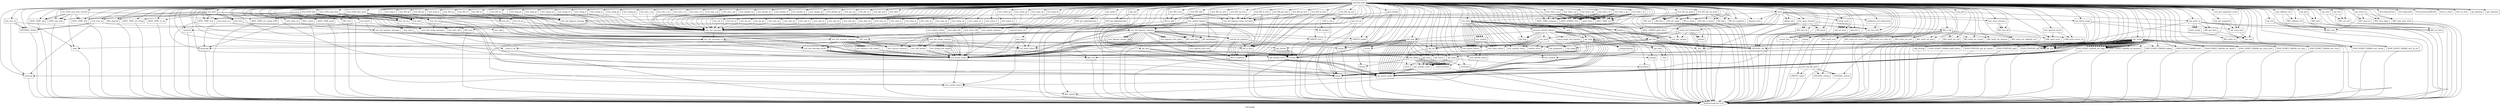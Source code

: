 digraph "Call graph" {
	label="Call graph";

	Node0x55e8cc290670 [shape=record,label="{external node}"];
	Node0x55e8cc290670 -> Node0x55e8cc292030;
	Node0x55e8cc290670 -> Node0x55e8cc291a40;
	Node0x55e8cc290670 -> Node0x55e8cc04c090;
	Node0x55e8cc290670 -> Node0x55e8cc04c1e0;
	Node0x55e8cc290670 -> Node0x55e8cc04c430;
	Node0x55e8cc290670 -> Node0x55e8cbfdfa60;
	Node0x55e8cc290670 -> Node0x55e8cbfdfde0;
	Node0x55e8cc290670 -> Node0x55e8cbfdfad0;
	Node0x55e8cc290670 -> Node0x55e8cbfdfb70;
	Node0x55e8cc290670 -> Node0x55e8cbfdfb00;
	Node0x55e8cc290670 -> Node0x55e8cbfdfc20;
	Node0x55e8cc290670 -> Node0x55e8cc04c100;
	Node0x55e8cc290670 -> Node0x55e8cbfdff40;
	Node0x55e8cc290670 -> Node0x55e8cbfdfd70;
	Node0x55e8cc290670 -> Node0x55e8cc04c4a0;
	Node0x55e8cc290670 -> Node0x55e8cc04c250;
	Node0x55e8cc290670 -> Node0x55e8cc04c540;
	Node0x55e8cc290670 -> Node0x55e8cbfdf9f0;
	Node0x55e8cc290670 -> Node0x55e8cc04c020;
	Node0x55e8cc290670 -> Node0x55e8cc04c280;
	Node0x55e8cc290670 -> Node0x55e8cbfe0510;
	Node0x55e8cc290670 -> Node0x55e8cc006080;
	Node0x55e8cc290670 -> Node0x55e8cbfcc4d0;
	Node0x55e8cc290670 -> Node0x55e8cc009d80;
	Node0x55e8cc290670 -> Node0x55e8cc291700;
	Node0x55e8cc290670 -> Node0x55e8cbfe0610;
	Node0x55e8cc290670 -> Node0x55e8cc292bc0;
	Node0x55e8cc290670 -> Node0x55e8cbfe0710;
	Node0x55e8cc290670 -> Node0x55e8cbfe0780;
	Node0x55e8cc290670 -> Node0x55e8cbfe07f0;
	Node0x55e8cc290670 -> Node0x55e8cbfe0820;
	Node0x55e8cc290670 -> Node0x55e8cc293530;
	Node0x55e8cc290670 -> Node0x55e8cc2935a0;
	Node0x55e8cc290670 -> Node0x55e8cc293e50;
	Node0x55e8cc290670 -> Node0x55e8cc293ef0;
	Node0x55e8cc290670 -> Node0x55e8cc293f90;
	Node0x55e8cc290670 -> Node0x55e8cc294620;
	Node0x55e8cc290670 -> Node0x55e8cc2946c0;
	Node0x55e8cc290670 -> Node0x55e8cc294760;
	Node0x55e8cc290670 -> Node0x55e8cc2947d0;
	Node0x55e8cc290670 -> Node0x55e8cc294840;
	Node0x55e8cc290670 -> Node0x55e8cc294950;
	Node0x55e8cc290670 -> Node0x55e8cc2949f0;
	Node0x55e8cc290670 -> Node0x55e8cc294980;
	Node0x55e8cc290670 -> Node0x55e8cc294c10;
	Node0x55e8cc290670 -> Node0x55e8cc294c40;
	Node0x55e8cc290670 -> Node0x55e8cc294cf0;
	Node0x55e8cc290670 -> Node0x55e8cc294e70;
	Node0x55e8cc290670 -> Node0x55e8cc294f70;
	Node0x55e8cc290670 -> Node0x55e8cc0445c0;
	Node0x55e8cc290670 -> Node0x55e8cc0446d0;
	Node0x55e8cc290670 -> Node0x55e8cc0447e0;
	Node0x55e8cc290670 -> Node0x55e8cc295240;
	Node0x55e8cc290670 -> Node0x55e8cc044810;
	Node0x55e8cc290670 -> Node0x55e8cc2933a0;
	Node0x55e8cc290670 -> Node0x55e8cc294870;
	Node0x55e8cc290670 -> Node0x55e8cc294030;
	Node0x55e8cc290670 -> Node0x55e8cc2934c0;
	Node0x55e8cc290670 -> Node0x55e8cc295010;
	Node0x55e8cc290670 -> Node0x55e8cc2932a0;
	Node0x55e8cc290670 -> Node0x55e8cc0449f0;
	Node0x55e8cc290670 -> Node0x55e8cc044a20;
	Node0x55e8cc290670 -> Node0x55e8cc04c130;
	Node0x55e8cc290670 -> Node0x55e8cc044c30;
	Node0x55e8cc290670 -> Node0x55e8cc044c60;
	Node0x55e8cc290670 -> Node0x55e8cc293600;
	Node0x55e8cc290670 -> Node0x55e8cc2936b0;
	Node0x55e8cc290670 -> Node0x55e8cc293750;
	Node0x55e8cc290670 -> Node0x55e8cc2938d0;
	Node0x55e8cc290670 -> Node0x55e8cc293900;
	Node0x55e8cc290670 -> Node0x55e8cc293a70;
	Node0x55e8cc290670 -> Node0x55e8cc293aa0;
	Node0x55e8cc290670 -> Node0x55e8cc04bfb0;
	Node0x55e8cc290670 -> Node0x55e8cbfdfc90;
	Node0x55e8cc290670 -> Node0x55e8cc293ca0;
	Node0x55e8cc290670 -> Node0x55e8cc293d40;
	Node0x55e8cc290670 -> Node0x55e8cc293de0;
	Node0x55e8cc290670 -> Node0x55e8cc045d50;
	Node0x55e8cc290670 -> Node0x55e8cc045df0;
	Node0x55e8cc290670 -> Node0x55e8cc045e90;
	Node0x55e8cc290670 -> Node0x55e8cc045f30;
	Node0x55e8cc290670 -> Node0x55e8cc045fd0;
	Node0x55e8cc290670 -> Node0x55e8cc046070;
	Node0x55e8cc290670 -> Node0x55e8cc046110;
	Node0x55e8cc290670 -> Node0x55e8cc0461b0;
	Node0x55e8cc290670 -> Node0x55e8cc046250;
	Node0x55e8cc290670 -> Node0x55e8cc0462f0;
	Node0x55e8cc290670 -> Node0x55e8cc046390;
	Node0x55e8cc290670 -> Node0x55e8cc046430;
	Node0x55e8cc290670 -> Node0x55e8cc0464d0;
	Node0x55e8cc290670 -> Node0x55e8cc046570;
	Node0x55e8cc290670 -> Node0x55e8cc046610;
	Node0x55e8cc290670 -> Node0x55e8cc0466b0;
	Node0x55e8cc290670 -> Node0x55e8cc046750;
	Node0x55e8cc290670 -> Node0x55e8cc0467f0;
	Node0x55e8cc290670 -> Node0x55e8cc046890;
	Node0x55e8cc290670 -> Node0x55e8cc046930;
	Node0x55e8cc290670 -> Node0x55e8cc0469d0;
	Node0x55e8cc290670 -> Node0x55e8cc046a70;
	Node0x55e8cc290670 -> Node0x55e8cc046b10;
	Node0x55e8cc290670 -> Node0x55e8cc046bb0;
	Node0x55e8cc290670 -> Node0x55e8cc046c50;
	Node0x55e8cc290670 -> Node0x55e8cc046cf0;
	Node0x55e8cc290670 -> Node0x55e8cc046d90;
	Node0x55e8cc290670 -> Node0x55e8cc046e30;
	Node0x55e8cc290670 -> Node0x55e8cc046ed0;
	Node0x55e8cc290670 -> Node0x55e8cc046f70;
	Node0x55e8cc290670 -> Node0x55e8cc047010;
	Node0x55e8cc290670 -> Node0x55e8cc0470b0;
	Node0x55e8cc290670 -> Node0x55e8cc047150;
	Node0x55e8cc290670 -> Node0x55e8cc0471f0;
	Node0x55e8cc290670 -> Node0x55e8cc047290;
	Node0x55e8cc290670 -> Node0x55e8cc047330;
	Node0x55e8cc290670 -> Node0x55e8cc0473d0;
	Node0x55e8cc290670 -> Node0x55e8cc047470;
	Node0x55e8cc290670 -> Node0x55e8cc047510;
	Node0x55e8cc290670 -> Node0x55e8cc0475b0;
	Node0x55e8cc290670 -> Node0x55e8cc047650;
	Node0x55e8cc290670 -> Node0x55e8cc0476f0;
	Node0x55e8cc290670 -> Node0x55e8cc047790;
	Node0x55e8cc290670 -> Node0x55e8cc047830;
	Node0x55e8cc290670 -> Node0x55e8cc0478d0;
	Node0x55e8cc290670 -> Node0x55e8cc047970;
	Node0x55e8cc290670 -> Node0x55e8cc04c4d0;
	Node0x55e8cc290670 -> Node0x55e8cbfdf980;
	Node0x55e8cc290670 -> Node0x55e8cc047a70;
	Node0x55e8cc290670 -> Node0x55e8cc04c3c0;
	Node0x55e8cc290670 -> Node0x55e8cc047c60;
	Node0x55e8cc290670 -> Node0x55e8cbfdfd00;
	Node0x55e8cc290670 -> Node0x55e8cc047c90;
	Node0x55e8cc290670 -> Node0x55e8cc047e00;
	Node0x55e8cc290670 -> Node0x55e8cc047f30;
	Node0x55e8cc290670 -> Node0x55e8cc047f60;
	Node0x55e8cc290670 -> Node0x55e8cc0480a0;
	Node0x55e8cc290670 -> Node0x55e8cc0481b0;
	Node0x55e8cc290670 -> Node0x55e8cc0481e0;
	Node0x55e8cc290670 -> Node0x55e8cc0482e0;
	Node0x55e8cc290670 -> Node0x55e8cc048440;
	Node0x55e8cc290670 -> Node0x55e8cc0484b0;
	Node0x55e8cc290670 -> Node0x55e8cc044d90;
	Node0x55e8cc290670 -> Node0x55e8cc044dc0;
	Node0x55e8cc290670 -> Node0x55e8cc044e80;
	Node0x55e8cc290670 -> Node0x55e8cc044f40;
	Node0x55e8cc290670 -> Node0x55e8cc045040;
	Node0x55e8cc290670 -> Node0x55e8cc0451c0;
	Node0x55e8cc290670 -> Node0x55e8cc0451f0;
	Node0x55e8cc290670 -> Node0x55e8cc045260;
	Node0x55e8cc290670 -> Node0x55e8cc0453b0;
	Node0x55e8cc290670 -> Node0x55e8cc045420;
	Node0x55e8cc290670 -> Node0x55e8cc045570;
	Node0x55e8cc290670 -> Node0x55e8cc0455e0;
	Node0x55e8cc290670 -> Node0x55e8cc045770;
	Node0x55e8cc290670 -> Node0x55e8cc045810;
	Node0x55e8cc290670 -> Node0x55e8cc045880;
	Node0x55e8cc290670 -> Node0x55e8cc045970;
	Node0x55e8cc290670 -> Node0x55e8cc0459a0;
	Node0x55e8cc290670 -> Node0x55e8cc045aa0;
	Node0x55e8cc290670 -> Node0x55e8cc045b40;
	Node0x55e8cc290670 -> Node0x55e8cc045ad0;
	Node0x55e8cc290670 -> Node0x55e8cbffcbe0;
	Node0x55e8cc290670 -> Node0x55e8cbffce20;
	Node0x55e8cc290670 -> Node0x55e8cbffce90;
	Node0x55e8cc290670 -> Node0x55e8cbffcec0;
	Node0x55e8cc290670 -> Node0x55e8cbffcf70;
	Node0x55e8cc290670 -> Node0x55e8cbffd180;
	Node0x55e8cc290670 -> Node0x55e8cbffd1f0;
	Node0x55e8cc290670 -> Node0x55e8cbffd220;
	Node0x55e8cc290670 -> Node0x55e8cbffd450;
	Node0x55e8cc290670 -> Node0x55e8cbffd520;
	Node0x55e8cc290670 -> Node0x55e8cbffd620;
	Node0x55e8cc290670 -> Node0x55e8cbffd650;
	Node0x55e8cc290670 -> Node0x55e8cbffd7d0;
	Node0x55e8cc290670 -> Node0x55e8cbffd950;
	Node0x55e8cc290670 -> Node0x55e8cbffdad0;
	Node0x55e8cc290670 -> Node0x55e8cbffdc50;
	Node0x55e8cc290670 -> Node0x55e8cbffde40;
	Node0x55e8cc290670 -> Node0x55e8cbffdeb0;
	Node0x55e8cc290670 -> Node0x55e8cc293310;
	Node0x55e8cc290670 -> Node0x55e8cc294230;
	Node0x55e8cc290670 -> Node0x55e8cbffdee0;
	Node0x55e8cc290670 -> Node0x55e8cbffe0b0;
	Node0x55e8cc290670 -> Node0x55e8cbffe120;
	Node0x55e8cc290670 -> Node0x55e8cbffe880;
	Node0x55e8cc290670 -> Node0x55e8cbffe920;
	Node0x55e8cc290670 -> Node0x55e8cbffe990;
	Node0x55e8cc290670 -> Node0x55e8cbffea80;
	Node0x55e8cc290670 -> Node0x55e8cc294460;
	Node0x55e8cc290670 -> Node0x55e8cbffeab0;
	Node0x55e8cc290670 -> Node0x55e8cbffeb70;
	Node0x55e8cc290670 -> Node0x55e8cbffed60;
	Node0x55e8cc290670 -> Node0x55e8cbffedd0;
	Node0x55e8cc290670 -> Node0x55e8cbfff050;
	Node0x55e8cc290670 -> Node0x55e8cbfff080;
	Node0x55e8cc290670 -> Node0x55e8cbfff270;
	Node0x55e8cc290670 -> Node0x55e8cbfff2a0;
	Node0x55e8cc290670 -> Node0x55e8cbfff490;
	Node0x55e8cc290670 -> Node0x55e8cc2943f0;
	Node0x55e8cc290670 -> Node0x55e8cbfff4c0;
	Node0x55e8cc290670 -> Node0x55e8cbfff680;
	Node0x55e8cc290670 -> Node0x55e8cbfff6f0;
	Node0x55e8cc290670 -> Node0x55e8cbfff760;
	Node0x55e8cc290670 -> Node0x55e8cbfff7d0;
	Node0x55e8cc290670 -> Node0x55e8cbfff840;
	Node0x55e8cc290670 -> Node0x55e8cbfffcc0;
	Node0x55e8cc290670 -> Node0x55e8cbfffd30;
	Node0x55e8cc290670 -> Node0x55e8cbfffda0;
	Node0x55e8cc290670 -> Node0x55e8cbfffe10;
	Node0x55e8cc290670 -> Node0x55e8cbfffe80;
	Node0x55e8cc290670 -> Node0x55e8cc000700;
	Node0x55e8cc290670 -> Node0x55e8cc000770;
	Node0x55e8cc290670 -> Node0x55e8cc0007e0;
	Node0x55e8cc290670 -> Node0x55e8cc000850;
	Node0x55e8cc290670 -> Node0x55e8cc2942d0;
	Node0x55e8cc290670 -> Node0x55e8cc000bc0;
	Node0x55e8cc290670 -> Node0x55e8cc000b50;
	Node0x55e8cc290670 -> Node0x55e8cc000ca0;
	Node0x55e8cc290670 -> Node0x55e8cc294380;
	Node0x55e8cc290670 -> Node0x55e8cc000d70;
	Node0x55e8cc290670 -> Node0x55e8cc044740;
	Node0x55e8cc290670 -> Node0x55e8cc044630;
	Node0x55e8cc290670 -> Node0x55e8cc294260;
	Node0x55e8cc290670 -> Node0x55e8cc294fe0;
	Node0x55e8cc290670 -> Node0x55e8cc000dd0;
	Node0x55e8cc290670 -> Node0x55e8cc000f60;
	Node0x55e8cc290670 -> Node0x55e8cc044550;
	Node0x55e8cc290670 -> Node0x55e8cc001030;
	Node0x55e8cc290670 -> Node0x55e8cc294500;
	Node0x55e8cc290670 -> Node0x55e8cc0010d0;
	Node0x55e8cc290670 -> Node0x55e8cc0448c0;
	Node0x55e8cc290670 -> Node0x55e8cc293450;
	Node0x55e8cc290670 -> Node0x55e8cc294570;
	Node0x55e8cc290670 -> Node0x55e8cc001230;
	Node0x55e8cc290670 -> Node0x55e8cc047ad0;
	Node0x55e8cc290670 -> Node0x55e8cc0015d0;
	Node0x55e8cc290670 -> Node0x55e8cc0018d0;
	Node0x55e8cc290670 -> Node0x55e8cc048380;
	Node0x55e8cc290670 -> Node0x55e8cc001a60;
	Node0x55e8cc290670 -> Node0x55e8cc061d20;
	Node0x55e8cc290670 -> Node0x55e8cc062210;
	Node0x55e8cc290670 -> Node0x55e8cc044cd0;
	Node0x55e8cc290670 -> Node0x55e8cc062460;
	Node0x55e8cc290670 -> Node0x55e8cc0624d0;
	Node0x55e8cc290670 -> Node0x55e8cc048140;
	Node0x55e8cc290670 -> Node0x55e8cc062740;
	Node0x55e8cc290670 -> Node0x55e8cc295080;
	Node0x55e8cc290670 -> Node0x55e8cc000eb0;
	Node0x55e8cc290670 -> Node0x55e8cc062af0;
	Node0x55e8cc290670 -> Node0x55e8cc063170;
	Node0x55e8cc290670 -> Node0x55e8cc062b90;
	Node0x55e8cc290670 -> Node0x55e8cc0633d0;
	Node0x55e8cc290670 -> Node0x55e8cc062b20;
	Node0x55e8cc290670 -> Node0x55e8cc0635c0;
	Node0x55e8cc290670 -> Node0x55e8cc062c90;
	Node0x55e8cc290670 -> Node0x55e8cc063660;
	Node0x55e8cc290670 -> Node0x55e8cc062d00;
	Node0x55e8cc290670 -> Node0x55e8cc0637c0;
	Node0x55e8cc290670 -> Node0x55e8cc062d70;
	Node0x55e8cc290670 -> Node0x55e8cbffac10;
	Node0x55e8cc290670 -> Node0x55e8cc062de0;
	Node0x55e8cc290670 -> Node0x55e8cbffad20;
	Node0x55e8cc290670 -> Node0x55e8cc062e50;
	Node0x55e8cc290670 -> Node0x55e8cbffae10;
	Node0x55e8cc290670 -> Node0x55e8cc062ec0;
	Node0x55e8cc290670 -> Node0x55e8cc0631e0;
	Node0x55e8cc290670 -> Node0x55e8cbffaeb0;
	Node0x55e8cc290670 -> Node0x55e8cc063210;
	Node0x55e8cc290670 -> Node0x55e8cbffacb0;
	Node0x55e8cc290670 -> Node0x55e8cc063700;
	Node0x55e8cc290670 -> Node0x55e8cc063470;
	Node0x55e8cc290670 -> Node0x55e8cc063400;
	Node0x55e8cc290670 -> Node0x55e8cc063520;
	Node0x55e8cc290670 -> Node0x55e8cc063280;
	Node0x55e8cc290670 -> Node0x55e8cbffb120;
	Node0x55e8cc291a40 [shape=record,label="{test_x509_cmp_time_current}"];
	Node0x55e8cc291a40 -> Node0x55e8cbfcc4d0;
	Node0x55e8cc291a40 -> Node0x55e8cc009d80;
	Node0x55e8cc291a40 -> Node0x55e8cc009d80;
	Node0x55e8cc291a40 -> Node0x55e8cc006080;
	Node0x55e8cc291a40 -> Node0x55e8cc04bfb0;
	Node0x55e8cc291a40 -> Node0x55e8cc006080;
	Node0x55e8cc291a40 -> Node0x55e8cc04bfb0;
	Node0x55e8cc291a40 -> Node0x55e8cc04c020;
	Node0x55e8cc291a40 -> Node0x55e8cc04c020;
	Node0x55e8cc292030 [shape=record,label="{setup_tests}"];
	Node0x55e8cc292030 -> Node0x55e8cc291700;
	Node0x55e8cc292030 -> Node0x55e8cc292bc0;
	Node0x55e8cc292030 -> Node0x55e8cc292bc0;
	Node0x55e8cc292030 -> Node0x55e8cc292bc0;
	Node0x55e8cc292030 -> Node0x55e8cc292bc0;
	Node0x55e8cc04c090 [shape=record,label="{test_x509_cmp_time}"];
	Node0x55e8cc04c090 -> Node0x55e8cc04c100;
	Node0x55e8cc04c090 -> Node0x55e8cc006080;
	Node0x55e8cc04c090 -> Node0x55e8cc04bfb0;
	Node0x55e8cc04c090 -> Node0x55e8cc04c130;
	Node0x55e8cc04c1e0 [shape=record,label="{test_x509_time}"];
	Node0x55e8cc04c1e0 -> Node0x55e8cc04c250;
	Node0x55e8cc04c1e0 -> Node0x55e8cc04c130;
	Node0x55e8cc04c1e0 -> Node0x55e8cc04c280;
	Node0x55e8cc04c1e0 -> Node0x55e8cc04bfb0;
	Node0x55e8cc04c1e0 -> Node0x55e8cc04c130;
	Node0x55e8cc04c1e0 -> Node0x55e8cc04bfb0;
	Node0x55e8cc04c1e0 -> Node0x55e8cc04c130;
	Node0x55e8cc04c1e0 -> Node0x55e8cc04c3c0;
	Node0x55e8cc04c1e0 -> Node0x55e8cc04c130;
	Node0x55e8cc04c1e0 -> Node0x55e8cc04c020;
	Node0x55e8cc2936b0 [shape=record,label="{__errno_location}"];
	Node0x55e8cc2936b0 -> Node0x55e8cc0171c0;
	Node0x55e8cc293750 [shape=record,label="{strerror}"];
	Node0x55e8cc293750 -> Node0x55e8cc0171c0;
	Node0x55e8cc2938d0 [shape=record,label="{test_note}"];
	Node0x55e8cc2938d0 -> Node0x55e8cc0448c0;
	Node0x55e8cc2938d0 -> Node0x55e8cc294870;
	Node0x55e8cc2938d0 -> Node0x55e8cc294570;
	Node0x55e8cc293900 [shape=record,label="{test_skip}"];
	Node0x55e8cc293900 -> Node0x55e8cc044b60;
	Node0x55e8cc293a70 [shape=record,label="{test_skip_c90}"];
	Node0x55e8cc293a70 -> Node0x55e8cc044b60;
	Node0x55e8cc293a70 -> Node0x55e8cc294870;
	Node0x55e8cc293aa0 [shape=record,label="{test_openssl_errors}"];
	Node0x55e8cc293aa0 -> Node0x55e8cc2946c0;
	Node0x55e8cc293aa0 -> Node0x55e8cc294620;
	Node0x55e8cc04bfb0 [shape=record,label="{test_int_eq}"];
	Node0x55e8cc04bfb0 -> Node0x55e8cc293b10;
	Node0x55e8cc293b10 [shape=record,label="{test_fail_message}"];
	Node0x55e8cc293b10 -> Node0x55e8cc044b60;
	Node0x55e8cbfdfc90 [shape=record,label="{test_int_ne}"];
	Node0x55e8cbfdfc90 -> Node0x55e8cc293b10;
	Node0x55e8cc293ca0 [shape=record,label="{test_int_lt}"];
	Node0x55e8cc293ca0 -> Node0x55e8cc293b10;
	Node0x55e8cc293d40 [shape=record,label="{test_int_le}"];
	Node0x55e8cc293d40 -> Node0x55e8cc293b10;
	Node0x55e8cbfdf980 [shape=record,label="{test_true}"];
	Node0x55e8cbfdf980 -> Node0x55e8cc293b10;
	Node0x55e8cc047a70 [shape=record,label="{test_false}"];
	Node0x55e8cc047a70 -> Node0x55e8cc293b10;
	Node0x55e8cc04c3c0 [shape=record,label="{test_str_eq}"];
	Node0x55e8cc04c3c0 -> Node0x55e8cc294840;
	Node0x55e8cc04c3c0 -> Node0x55e8cc04c100;
	Node0x55e8cc04c3c0 -> Node0x55e8cc04c100;
	Node0x55e8cc04c3c0 -> Node0x55e8cc047ad0;
	Node0x55e8cc047c60 [shape=record,label="{test_str_ne}"];
	Node0x55e8cc047c60 -> Node0x55e8cc294840;
	Node0x55e8cc047c60 -> Node0x55e8cc04c100;
	Node0x55e8cc047c60 -> Node0x55e8cc04c100;
	Node0x55e8cc047c60 -> Node0x55e8cc047ad0;
	Node0x55e8cbfdfd00 [shape=record,label="{test_strn_eq}"];
	Node0x55e8cbfdfd00 -> Node0x55e8cc047c90;
	Node0x55e8cbfdfd00 -> Node0x55e8cc047e00;
	Node0x55e8cbfdfd00 -> Node0x55e8cc047e00;
	Node0x55e8cbfdfd00 -> Node0x55e8cc047ad0;
	Node0x55e8cc047c90 [shape=record,label="{strncmp}"];
	Node0x55e8cc047c90 -> Node0x55e8cc0171c0;
	Node0x55e8cc047e00 [shape=record,label="{OPENSSL_strnlen}"];
	Node0x55e8cc047e00 -> Node0x55e8cc0171c0;
	Node0x55e8cc047f30 [shape=record,label="{test_strn_ne}"];
	Node0x55e8cc047f30 -> Node0x55e8cc047c90;
	Node0x55e8cc047f30 -> Node0x55e8cc047e00;
	Node0x55e8cc047f30 -> Node0x55e8cc047e00;
	Node0x55e8cc047f30 -> Node0x55e8cc047ad0;
	Node0x55e8cc293de0 [shape=record,label="{test_int_gt}"];
	Node0x55e8cc293de0 -> Node0x55e8cc293b10;
	Node0x55e8cc045d50 [shape=record,label="{test_int_ge}"];
	Node0x55e8cc045d50 -> Node0x55e8cc293b10;
	Node0x55e8cc045df0 [shape=record,label="{test_uint_eq}"];
	Node0x55e8cc045df0 -> Node0x55e8cc293b10;
	Node0x55e8cc045e90 [shape=record,label="{test_uint_ne}"];
	Node0x55e8cc045e90 -> Node0x55e8cc293b10;
	Node0x55e8cc045f30 [shape=record,label="{test_uint_lt}"];
	Node0x55e8cc045f30 -> Node0x55e8cc293b10;
	Node0x55e8cc045fd0 [shape=record,label="{test_uint_le}"];
	Node0x55e8cc045fd0 -> Node0x55e8cc293b10;
	Node0x55e8cc000770 [shape=record,label="{X509_VERIFY_PARAM_set1_email}"];
	Node0x55e8cc000770 -> Node0x55e8cc0171c0;
	Node0x55e8cc0007e0 [shape=record,label="{X509_VERIFY_PARAM_set1_ip_asc}"];
	Node0x55e8cc0007e0 -> Node0x55e8cc0171c0;
	Node0x55e8cc000850 [shape=record,label="{X509_VERIFY_PARAM_set_flags}"];
	Node0x55e8cc000850 -> Node0x55e8cc0171c0;
	Node0x55e8cc2942d0 [shape=record,label="{opt_next}"];
	Node0x55e8cc2942d0 -> Node0x55e8cc294840;
	Node0x55e8cc2942d0 -> Node0x55e8cc000bc0;
	Node0x55e8cc2942d0 -> Node0x55e8cc294840;
	Node0x55e8cc2942d0 -> Node0x55e8cc044810;
	Node0x55e8cc2942d0 -> Node0x55e8cc044810;
	Node0x55e8cc2942d0 -> Node0x55e8cc000b50;
	Node0x55e8cc2942d0 -> Node0x55e8cc044810;
	Node0x55e8cc2942d0 -> Node0x55e8cc294460;
	Node0x55e8cc2942d0 -> Node0x55e8cc044810;
	Node0x55e8cc2942d0 -> Node0x55e8cbffed60;
	Node0x55e8cc2942d0 -> Node0x55e8cc044810;
	Node0x55e8cc2942d0 -> Node0x55e8cbfff050;
	Node0x55e8cc2942d0 -> Node0x55e8cc044810;
	Node0x55e8cc2942d0 -> Node0x55e8cbffeab0;
	Node0x55e8cc2942d0 -> Node0x55e8cc044810;
	Node0x55e8cc2942d0 -> Node0x55e8cbfff270;
	Node0x55e8cc2942d0 -> Node0x55e8cc044810;
	Node0x55e8cc2942d0 -> Node0x55e8cbffe0b0;
	Node0x55e8cc2942d0 -> Node0x55e8cc044810;
	Node0x55e8cc2942d0 -> Node0x55e8cc044810;
	Node0x55e8cc000bc0 [shape=record,label="{strchr}"];
	Node0x55e8cc000bc0 -> Node0x55e8cc0171c0;
	Node0x55e8cc000b50 [shape=record,label="{opt_isdir}"];
	Node0x55e8cc000b50 -> Node0x55e8cc000ca0;
	Node0x55e8cc000ca0 [shape=record,label="{stat}"];
	Node0x55e8cc000ca0 -> Node0x55e8cc0171c0;
	Node0x55e8cc294380 [shape=record,label="{opt_flag}"];
	Node0x55e8cc000d70 [shape=record,label="{opt_unknown}"];
	Node0x55e8cc044740 [shape=record,label="{opt_rest}"];
	Node0x55e8cc044630 [shape=record,label="{opt_num_rest}"];
	Node0x55e8cc044630 -> Node0x55e8cc044740;
	Node0x55e8cc294260 [shape=record,label="{opt_help}"];
	Node0x55e8cc294260 -> Node0x55e8cc04c100;
	Node0x55e8cc294260 -> Node0x55e8cc000e40;
	Node0x55e8cc294260 -> Node0x55e8cc04c100;
	Node0x55e8cc294260 -> Node0x55e8cc0447e0;
	Node0x55e8cc294260 -> Node0x55e8cc044810;
	Node0x55e8cc294260 -> Node0x55e8cc044810;
	Node0x55e8cc294260 -> Node0x55e8cc044810;
	Node0x55e8cc294260 -> Node0x55e8cc294980;
	Node0x55e8cc294260 -> Node0x55e8cc04c100;
	Node0x55e8cc294260 -> Node0x55e8cc000e40;
	Node0x55e8cc294260 -> Node0x55e8cc294980;
	Node0x55e8cc294260 -> Node0x55e8cc04c100;
	Node0x55e8cc294260 -> Node0x55e8cc044810;
	Node0x55e8cc294260 -> Node0x55e8cc044810;
	Node0x55e8cc000e40 [shape=record,label="{valtype2param}"];
	Node0x55e8cc294fe0 [shape=record,label="{test_open_streams}"];
	Node0x55e8cc294fe0 -> Node0x55e8cc000dd0;
	Node0x55e8cc294fe0 -> Node0x55e8cc000dd0;
	Node0x55e8cc294fe0 -> Node0x55e8cc000eb0;
	Node0x55e8cc294fe0 -> Node0x55e8cbfdfb70;
	Node0x55e8cc294fe0 -> Node0x55e8cc000f60;
	Node0x55e8cc294fe0 -> Node0x55e8cc0447e0;
	Node0x55e8cc294fe0 -> Node0x55e8cc0447e0;
	Node0x55e8cc000dd0 [shape=record,label="{BIO_new_fp}"];
	Node0x55e8cc000dd0 -> Node0x55e8cc0171c0;
	Node0x55e8cc000f60 [shape=record,label="{BIO_push}"];
	Node0x55e8cc000f60 -> Node0x55e8cc0171c0;
	Node0x55e8cc044550 [shape=record,label="{test_close_streams}"];
	Node0x55e8cc044550 -> Node0x55e8cc001030;
	Node0x55e8cc044550 -> Node0x55e8cc001030;
	Node0x55e8cc0446d0 [shape=record,label="{test_get_argument}"];
	Node0x55e8cc0446d0 -> Node0x55e8cc044740;
	Node0x55e8cc0446d0 -> Node0x55e8cc0447e0;
	Node0x55e8cc0446d0 -> Node0x55e8cc044630;
	Node0x55e8cc0447e0 [shape=record,label="{OPENSSL_die}"];
	Node0x55e8cc0447e0 -> Node0x55e8cc0171c0;
	Node0x55e8cc295240 [shape=record,label="{opt_check_usage}"];
	Node0x55e8cc295240 -> Node0x55e8cc044740;
	Node0x55e8cc295240 -> Node0x55e8cc044630;
	Node0x55e8cc295240 -> Node0x55e8cc294870;
	Node0x55e8cc295240 -> Node0x55e8cc294870;
	Node0x55e8cc044810 [shape=record,label="{opt_printf_stderr}"];
	Node0x55e8cc044810 -> Node0x55e8cc0448c0;
	Node0x55e8cc2933a0 [shape=record,label="{test_printf_stdout}"];
	Node0x55e8cc2933a0 -> Node0x55e8cc294500;
	Node0x55e8cc294870 [shape=record,label="{test_printf_stderr}"];
	Node0x55e8cc294870 -> Node0x55e8cc0448c0;
	Node0x55e8cc294030 [shape=record,label="{test_random}"];
	Node0x55e8cc2934c0 [shape=record,label="{test_random_seed}"];
	Node0x55e8cc2934c0 -> Node0x55e8cc294030;
	Node0x55e8cc295010 [shape=record,label="{cleanup_tests}"];
	Node0x55e8cc2932a0 [shape=record,label="{test_get_options}"];
	Node0x55e8cc0449f0 [shape=record,label="{test_fail_message_prefix}"];
	Node0x55e8cc0449f0 -> Node0x55e8cc294870;
	Node0x55e8cc0449f0 -> Node0x55e8cc294870;
	Node0x55e8cc0449f0 -> Node0x55e8cc294870;
	Node0x55e8cc0449f0 -> Node0x55e8cc294870;
	Node0x55e8cc0449f0 -> Node0x55e8cc294870;
	Node0x55e8cc0449f0 -> Node0x55e8cc294870;
	Node0x55e8cc044a20 [shape=record,label="{test_info_c90}"];
	Node0x55e8cc044a20 -> Node0x55e8cc044b60;
	Node0x55e8cc044b60 [shape=record,label="{test_fail_message_va}"];
	Node0x55e8cc044b60 -> Node0x55e8cc0449f0;
	Node0x55e8cc044b60 -> Node0x55e8cc0448c0;
	Node0x55e8cc044b60 -> Node0x55e8cc294870;
	Node0x55e8cc044b60 -> Node0x55e8cc294570;
	Node0x55e8cc04c130 [shape=record,label="{test_info}"];
	Node0x55e8cc04c130 -> Node0x55e8cc044b60;
	Node0x55e8cc044c30 [shape=record,label="{test_error_c90}"];
	Node0x55e8cc044c30 -> Node0x55e8cc044b60;
	Node0x55e8cc044c30 -> Node0x55e8cc294870;
	Node0x55e8cc044c60 [shape=record,label="{test_error}"];
	Node0x55e8cc044c60 -> Node0x55e8cc044b60;
	Node0x55e8cc044c60 -> Node0x55e8cc294870;
	Node0x55e8cc293600 [shape=record,label="{test_perror}"];
	Node0x55e8cc293600 -> Node0x55e8cc2936b0;
	Node0x55e8cc293600 -> Node0x55e8cc293750;
	Node0x55e8cc293600 -> Node0x55e8cc044c60;
	Node0x55e8cbffdeb0 [shape=record,label="{opt_getprog}"];
	Node0x55e8cc293310 [shape=record,label="{opt_init}"];
	Node0x55e8cc293310 -> Node0x55e8cc294230;
	Node0x55e8cc293310 -> Node0x55e8cbffdc50;
	Node0x55e8cc293310 -> Node0x55e8cc0447e0;
	Node0x55e8cc293310 -> Node0x55e8cc0447e0;
	Node0x55e8cc293310 -> Node0x55e8cc0447e0;
	Node0x55e8cc293310 -> Node0x55e8cc294840;
	Node0x55e8cc293310 -> Node0x55e8cc0447e0;
	Node0x55e8cc293310 -> Node0x55e8cc0447e0;
	Node0x55e8cc293310 -> Node0x55e8cc0447e0;
	Node0x55e8cc294230 [shape=record,label="{opt_begin}"];
	Node0x55e8cbffdee0 [shape=record,label="{opt_format_error}"];
	Node0x55e8cbffdee0 -> Node0x55e8cc044810;
	Node0x55e8cbffdee0 -> Node0x55e8cc044810;
	Node0x55e8cbffdee0 -> Node0x55e8cc044810;
	Node0x55e8cbffe0b0 [shape=record,label="{opt_format}"];
	Node0x55e8cbffe0b0 -> Node0x55e8cbffdee0;
	Node0x55e8cbffe0b0 -> Node0x55e8cbffdee0;
	Node0x55e8cbffe0b0 -> Node0x55e8cbffdee0;
	Node0x55e8cbffe0b0 -> Node0x55e8cc294840;
	Node0x55e8cbffe0b0 -> Node0x55e8cc294840;
	Node0x55e8cbffe0b0 -> Node0x55e8cbffdee0;
	Node0x55e8cbffe0b0 -> Node0x55e8cbffdee0;
	Node0x55e8cbffe0b0 -> Node0x55e8cbffdee0;
	Node0x55e8cbffe0b0 -> Node0x55e8cbffdee0;
	Node0x55e8cbffe0b0 -> Node0x55e8cbffdee0;
	Node0x55e8cbffe0b0 -> Node0x55e8cbffdee0;
	Node0x55e8cbffe0b0 -> Node0x55e8cc294840;
	Node0x55e8cbffe0b0 -> Node0x55e8cc294840;
	Node0x55e8cbffe0b0 -> Node0x55e8cbffdee0;
	Node0x55e8cbffe0b0 -> Node0x55e8cc294840;
	Node0x55e8cbffe0b0 -> Node0x55e8cc294840;
	Node0x55e8cbffe0b0 -> Node0x55e8cbffdee0;
	Node0x55e8cbffe0b0 -> Node0x55e8cc294840;
	Node0x55e8cbffe0b0 -> Node0x55e8cc294840;
	Node0x55e8cbffe0b0 -> Node0x55e8cc294840;
	Node0x55e8cbffe0b0 -> Node0x55e8cc294840;
	Node0x55e8cbffe0b0 -> Node0x55e8cbffdee0;
	Node0x55e8cbffe120 [shape=record,label="{opt_cipher}"];
	Node0x55e8cbffe120 -> Node0x55e8cbffe880;
	Node0x55e8cbffe120 -> Node0x55e8cc044810;
	Node0x55e8cbffe880 [shape=record,label="{EVP_get_cipherbyname}"];
	Node0x55e8cbffe880 -> Node0x55e8cc0171c0;
	Node0x55e8cbffe920 [shape=record,label="{opt_md}"];
	Node0x55e8cbffe920 -> Node0x55e8cbffe990;
	Node0x55e8cbffe920 -> Node0x55e8cc044810;
	Node0x55e8cbffe990 [shape=record,label="{EVP_get_digestbyname}"];
	Node0x55e8cbffe990 -> Node0x55e8cc0171c0;
	Node0x55e8cbffea80 [shape=record,label="{opt_pair}"];
	Node0x55e8cbffea80 -> Node0x55e8cc294840;
	Node0x55e8cbffea80 -> Node0x55e8cc044810;
	Node0x55e8cbffea80 -> Node0x55e8cc044810;
	Node0x55e8cc294460 [shape=record,label="{opt_int}"];
	Node0x55e8cc294460 -> Node0x55e8cbffeab0;
	Node0x55e8cc294460 -> Node0x55e8cc044810;
	Node0x55e8cbffeab0 [shape=record,label="{opt_long}"];
	Node0x55e8cbffeab0 -> Node0x55e8cc2936b0;
	Node0x55e8cbffeab0 -> Node0x55e8cc2936b0;
	Node0x55e8cbffeab0 -> Node0x55e8cbffeb70;
	Node0x55e8cbffeab0 -> Node0x55e8cc2936b0;
	Node0x55e8cbffeab0 -> Node0x55e8cc2936b0;
	Node0x55e8cbffeab0 -> Node0x55e8cbffed00;
	Node0x55e8cbffeab0 -> Node0x55e8cc2936b0;
	Node0x55e8cbffeab0 -> Node0x55e8cc2936b0;
	Node0x55e8cbffeb70 [shape=record,label="{strtol}"];
	Node0x55e8cbffeb70 -> Node0x55e8cc0171c0;
	Node0x55e8cbffed00 [shape=record,label="{opt_number_error}"];
	Node0x55e8cbffed00 -> Node0x55e8cc04c100;
	Node0x55e8cbffed00 -> Node0x55e8cc047c90;
	Node0x55e8cbffed00 -> Node0x55e8cc044810;
	Node0x55e8cbffed00 -> Node0x55e8cc044810;
	Node0x55e8cbffed60 [shape=record,label="{opt_imax}"];
	Node0x55e8cbffed60 -> Node0x55e8cc2936b0;
	Node0x55e8cbffed60 -> Node0x55e8cc2936b0;
	Node0x55e8cbffed60 -> Node0x55e8cbffedd0;
	Node0x55e8cbffed60 -> Node0x55e8cc2936b0;
	Node0x55e8cbffed60 -> Node0x55e8cc2936b0;
	Node0x55e8cbffed60 -> Node0x55e8cbffed00;
	Node0x55e8cbffed60 -> Node0x55e8cc2936b0;
	Node0x55e8cbffed60 -> Node0x55e8cc2936b0;
	Node0x55e8cbffedd0 [shape=record,label="{strtoimax}"];
	Node0x55e8cbffedd0 -> Node0x55e8cc0171c0;
	Node0x55e8cbfff050 [shape=record,label="{opt_umax}"];
	Node0x55e8cbfff050 -> Node0x55e8cc2936b0;
	Node0x55e8cbfff050 -> Node0x55e8cc2936b0;
	Node0x55e8cbfff050 -> Node0x55e8cbfff080;
	Node0x55e8cbfff050 -> Node0x55e8cc2936b0;
	Node0x55e8cbfff050 -> Node0x55e8cc2936b0;
	Node0x55e8cbfff050 -> Node0x55e8cbffed00;
	Node0x55e8cbfff050 -> Node0x55e8cc2936b0;
	Node0x55e8cbfff050 -> Node0x55e8cc2936b0;
	Node0x55e8cc04c430 [shape=record,label="{test_days}"];
	Node0x55e8cc04c430 -> Node0x55e8cc04c4a0;
	Node0x55e8cc04c430 -> Node0x55e8cc04c250;
	Node0x55e8cc04c430 -> Node0x55e8cc04c4d0;
	Node0x55e8cc04c430 -> Node0x55e8cc04c540;
	Node0x55e8cc04c430 -> Node0x55e8cbfdf980;
	Node0x55e8cc04c430 -> Node0x55e8cbfdf9f0;
	Node0x55e8cc04c430 -> Node0x55e8cbfdf980;
	Node0x55e8cc04c430 -> Node0x55e8cc04bfb0;
	Node0x55e8cc04c430 -> Node0x55e8cc04bfb0;
	Node0x55e8cc04c430 -> Node0x55e8cc04c020;
	Node0x55e8cbfdfa60 [shape=record,label="{test_x509_time_print}"];
	Node0x55e8cbfdfa60 -> Node0x55e8cbfdfad0;
	Node0x55e8cbfdfa60 -> Node0x55e8cbfdfb70;
	Node0x55e8cbfdfa60 -> Node0x55e8cc04c4d0;
	Node0x55e8cbfdfa60 -> Node0x55e8cbfdfb00;
	Node0x55e8cbfdfa60 -> Node0x55e8cc04c3c0;
	Node0x55e8cbfdfa60 -> Node0x55e8cbfdfc20;
	Node0x55e8cbfdfa60 -> Node0x55e8cbfdfc90;
	Node0x55e8cbfdfa60 -> Node0x55e8cc04c100;
	Node0x55e8cbfdfa60 -> Node0x55e8cc04bfb0;
	Node0x55e8cbfdfa60 -> Node0x55e8cbfdfd00;
	Node0x55e8cbfdfa60 -> Node0x55e8cbfdfd70;
	Node0x55e8cbfdfde0 [shape=record,label="{llvm.dbg.declare}"];
	Node0x55e8cbfdfad0 [shape=record,label="{BIO_s_mem}"];
	Node0x55e8cbfdfad0 -> Node0x55e8cc0171c0;
	Node0x55e8cbfdfb70 [shape=record,label="{BIO_new}"];
	Node0x55e8cbfdfb70 -> Node0x55e8cc0171c0;
	Node0x55e8cbfdfb00 [shape=record,label="{ASN1_TIME_print}"];
	Node0x55e8cbfdfb00 -> Node0x55e8cc0171c0;
	Node0x55e8cbfdfc20 [shape=record,label="{BIO_ctrl}"];
	Node0x55e8cbfdfc20 -> Node0x55e8cc0171c0;
	Node0x55e8cc04c100 [shape=record,label="{strlen}"];
	Node0x55e8cc04c100 -> Node0x55e8cc0171c0;
	Node0x55e8cbfdff40 [shape=record,label="{llvm.dbg.label}"];
	Node0x55e8cbfdfd70 [shape=record,label="{BIO_free}"];
	Node0x55e8cbfdfd70 -> Node0x55e8cc0171c0;
	Node0x55e8cc04c4a0 [shape=record,label="{BIO_snprintf}"];
	Node0x55e8cc04c4a0 -> Node0x55e8cc0171c0;
	Node0x55e8cc04c250 [shape=record,label="{ASN1_TIME_new}"];
	Node0x55e8cc04c250 -> Node0x55e8cc0171c0;
	Node0x55e8cc04c540 [shape=record,label="{ASN1_TIME_set_string}"];
	Node0x55e8cc04c540 -> Node0x55e8cc0171c0;
	Node0x55e8cbfdf9f0 [shape=record,label="{ASN1_TIME_to_tm}"];
	Node0x55e8cbfdf9f0 -> Node0x55e8cc0171c0;
	Node0x55e8cc04c020 [shape=record,label="{ASN1_TIME_free}"];
	Node0x55e8cc04c020 -> Node0x55e8cc0171c0;
	Node0x55e8cc04c280 [shape=record,label="{ASN1_TIME_set_string_X509}"];
	Node0x55e8cc04c280 -> Node0x55e8cc0171c0;
	Node0x55e8cbfe0510 [shape=record,label="{llvm.memset.p0i8.i64}"];
	Node0x55e8cc006080 [shape=record,label="{X509_cmp_time}"];
	Node0x55e8cc006080 -> Node0x55e8cc0171c0;
	Node0x55e8cbfcc4d0 [shape=record,label="{time}"];
	Node0x55e8cbfcc4d0 -> Node0x55e8cc0171c0;
	Node0x55e8cc009d80 [shape=record,label="{ASN1_TIME_adj}"];
	Node0x55e8cc009d80 -> Node0x55e8cc0171c0;
	Node0x55e8cc291700 [shape=record,label="{add_test}"];
	Node0x55e8cc291700 -> Node0x55e8cbfe0610;
	Node0x55e8cbfe0610 [shape=record,label="{__assert_fail}"];
	Node0x55e8cbfe0610 -> Node0x55e8cc0171c0;
	Node0x55e8cc292bc0 [shape=record,label="{add_all_tests}"];
	Node0x55e8cc292bc0 -> Node0x55e8cbfe0610;
	Node0x55e8cbfe0710 [shape=record,label="{subtest_level}"];
	Node0x55e8cc2941c0 [shape=record,label="{gcd}"];
	Node0x55e8cbfe0780 [shape=record,label="{setup_test_framework}"];
	Node0x55e8cbfe0780 -> Node0x55e8cbfe07f0;
	Node0x55e8cbfe0780 -> Node0x55e8cbfe07f0;
	Node0x55e8cbfe0780 -> Node0x55e8cbfe0820;
	Node0x55e8cbfe0780 -> Node0x55e8cbfe0820;
	Node0x55e8cbfe0780 -> Node0x55e8cbfe08d0;
	Node0x55e8cbfe0780 -> Node0x55e8cc2932a0;
	Node0x55e8cbfe0780 -> Node0x55e8cc293310;
	Node0x55e8cbfe07f0 [shape=record,label="{getenv}"];
	Node0x55e8cbfe07f0 -> Node0x55e8cc0171c0;
	Node0x55e8cbfe0820 [shape=record,label="{atoi}"];
	Node0x55e8cbfe0820 -> Node0x55e8cc0171c0;
	Node0x55e8cbfe08d0 [shape=record,label="{set_seed}"];
	Node0x55e8cbfe08d0 -> Node0x55e8cbfcc4d0;
	Node0x55e8cbfe08d0 -> Node0x55e8cbfe0710;
	Node0x55e8cbfe08d0 -> Node0x55e8cc2933a0;
	Node0x55e8cbfe08d0 -> Node0x55e8cc293450;
	Node0x55e8cbfe08d0 -> Node0x55e8cc2934c0;
	Node0x55e8cc293530 [shape=record,label="{pulldown_test_framework}"];
	Node0x55e8cc293530 -> Node0x55e8cc2935a0;
	Node0x55e8cc2935a0 [shape=record,label="{set_test_title}"];
	Node0x55e8cc2935a0 -> Node0x55e8cc293e50;
	Node0x55e8cc2935a0 -> Node0x55e8cc293ef0;
	Node0x55e8cc293e50 [shape=record,label="{free}"];
	Node0x55e8cc293e50 -> Node0x55e8cc0171c0;
	Node0x55e8cc293ef0 [shape=record,label="{strdup}"];
	Node0x55e8cc293ef0 -> Node0x55e8cc0171c0;
	Node0x55e8cc293f90 [shape=record,label="{run_tests}"];
	Node0x55e8cc293f90 -> Node0x55e8cc294000;
	Node0x55e8cc293f90 -> Node0x55e8cc2933a0;
	Node0x55e8cc293f90 -> Node0x55e8cc2933a0;
	Node0x55e8cc293f90 -> Node0x55e8cc2933a0;
	Node0x55e8cc293f90 -> Node0x55e8cc293450;
	Node0x55e8cc293f90 -> Node0x55e8cc294030;
	Node0x55e8cc293f90 -> Node0x55e8cc2933a0;
	Node0x55e8cc293f90 -> Node0x55e8cc2933a0;
	Node0x55e8cc293f90 -> Node0x55e8cc293450;
	Node0x55e8cc293f90 -> Node0x55e8cc2935a0;
	Node0x55e8cc293f90 -> Node0x55e8cc0171c0;
	Node0x55e8cc293f90 -> Node0x55e8cc2940e0;
	Node0x55e8cc293f90 -> Node0x55e8cc294150;
	Node0x55e8cc293f90 -> Node0x55e8cc2933a0;
	Node0x55e8cc293f90 -> Node0x55e8cc2933a0;
	Node0x55e8cc293f90 -> Node0x55e8cc293450;
	Node0x55e8cc293f90 -> Node0x55e8cc294030;
	Node0x55e8cc293f90 -> Node0x55e8cc2941c0;
	Node0x55e8cc293f90 -> Node0x55e8cc2935a0;
	Node0x55e8cc293f90 -> Node0x55e8cc0171c0;
	Node0x55e8cc293f90 -> Node0x55e8cc294150;
	Node0x55e8cc293f90 -> Node0x55e8cc2940e0;
	Node0x55e8cc293f90 -> Node0x55e8cc2940e0;
	Node0x55e8cc293f90 -> Node0x55e8cc2940e0;
	Node0x55e8cc294000 [shape=record,label="{process_shared_options}"];
	Node0x55e8cc294000 -> Node0x55e8cc294230;
	Node0x55e8cc294000 -> Node0x55e8cc2942d0;
	Node0x55e8cc294000 -> Node0x55e8cc2932a0;
	Node0x55e8cc294000 -> Node0x55e8cc294260;
	Node0x55e8cc294000 -> Node0x55e8cc294380;
	Node0x55e8cc294000 -> Node0x55e8cc2943f0;
	Node0x55e8cc294000 -> Node0x55e8cc294380;
	Node0x55e8cc294000 -> Node0x55e8cc2943f0;
	Node0x55e8cc294000 -> Node0x55e8cc294460;
	Node0x55e8cc294000 -> Node0x55e8cc2943f0;
	Node0x55e8cc294000 -> Node0x55e8cc294460;
	Node0x55e8cc294000 -> Node0x55e8cc2943f0;
	Node0x55e8cc294000 -> Node0x55e8cc294460;
	Node0x55e8cc294000 -> Node0x55e8cbfe08d0;
	Node0x55e8cc294000 -> Node0x55e8cc2944d0;
	Node0x55e8cc2940e0 [shape=record,label="{test_verdict}"];
	Node0x55e8cc2940e0 -> Node0x55e8cc293450;
	Node0x55e8cc2940e0 -> Node0x55e8cc294570;
	Node0x55e8cc2940e0 -> Node0x55e8cc2933a0;
	Node0x55e8cc2940e0 -> Node0x55e8cc294500;
	Node0x55e8cc2940e0 -> Node0x55e8cc2933a0;
	Node0x55e8cc2940e0 -> Node0x55e8cc2933a0;
	Node0x55e8cc2940e0 -> Node0x55e8cc293450;
	Node0x55e8cc294150 [shape=record,label="{finalize}"];
	Node0x55e8cc294150 -> Node0x55e8cc294620;
	Node0x55e8cc294150 -> Node0x55e8cc2946c0;
	Node0x55e8cc294620 [shape=record,label="{ERR_clear_error}"];
	Node0x55e8cc294620 -> Node0x55e8cc0171c0;
	Node0x55e8cc2946c0 [shape=record,label="{ERR_print_errors_cb}"];
	Node0x55e8cc2946c0 -> Node0x55e8cc0171c0;
	Node0x55e8cc294760 [shape=record,label="{llvm.va_start}"];
	Node0x55e8cc2947d0 [shape=record,label="{llvm.va_end}"];
	Node0x55e8cc2944d0 [shape=record,label="{check_single_test_params}"];
	Node0x55e8cc2944d0 -> Node0x55e8cc294840;
	Node0x55e8cc2944d0 -> Node0x55e8cbfe0820;
	Node0x55e8cc2944d0 -> Node0x55e8cc294870;
	Node0x55e8cc2944d0 -> Node0x55e8cc294870;
	Node0x55e8cc2944d0 -> Node0x55e8cc294870;
	Node0x55e8cc294840 [shape=record,label="{strcmp}"];
	Node0x55e8cc294840 -> Node0x55e8cc0171c0;
	Node0x55e8cc294950 [shape=record,label="{glue_strings}"];
	Node0x55e8cc294950 -> Node0x55e8cc04c100;
	Node0x55e8cc294950 -> Node0x55e8cc2949f0;
	Node0x55e8cc294950 -> Node0x55e8cc04c4d0;
	Node0x55e8cc294950 -> Node0x55e8cc294980;
	Node0x55e8cc294950 -> Node0x55e8cc04c100;
	Node0x55e8cc046430 [shape=record,label="{test_char_gt}"];
	Node0x55e8cc046430 -> Node0x55e8cc293b10;
	Node0x55e8cc0464d0 [shape=record,label="{test_char_ge}"];
	Node0x55e8cc0464d0 -> Node0x55e8cc293b10;
	Node0x55e8cc046570 [shape=record,label="{test_uchar_eq}"];
	Node0x55e8cc046570 -> Node0x55e8cc293b10;
	Node0x55e8cc046610 [shape=record,label="{test_uchar_ne}"];
	Node0x55e8cc046610 -> Node0x55e8cc293b10;
	Node0x55e8cc0466b0 [shape=record,label="{test_uchar_lt}"];
	Node0x55e8cc0466b0 -> Node0x55e8cc293b10;
	Node0x55e8cc046750 [shape=record,label="{test_uchar_le}"];
	Node0x55e8cc046750 -> Node0x55e8cc293b10;
	Node0x55e8cc0467f0 [shape=record,label="{test_uchar_gt}"];
	Node0x55e8cc0467f0 -> Node0x55e8cc293b10;
	Node0x55e8cc046890 [shape=record,label="{test_uchar_ge}"];
	Node0x55e8cc046890 -> Node0x55e8cc293b10;
	Node0x55e8cc2949f0 [shape=record,label="{CRYPTO_malloc}"];
	Node0x55e8cc2949f0 -> Node0x55e8cc0171c0;
	Node0x55e8cc294980 [shape=record,label="{strcpy}"];
	Node0x55e8cc294980 -> Node0x55e8cc0171c0;
	Node0x55e8cc294c10 [shape=record,label="{test_mk_file_path}"];
	Node0x55e8cc294c10 -> Node0x55e8cc04c100;
	Node0x55e8cc294c10 -> Node0x55e8cc04c100;
	Node0x55e8cc294c10 -> Node0x55e8cc04c100;
	Node0x55e8cc294c10 -> Node0x55e8cc294c40;
	Node0x55e8cc294c10 -> Node0x55e8cc294cf0;
	Node0x55e8cc294c10 -> Node0x55e8cc294e70;
	Node0x55e8cc294c10 -> Node0x55e8cc294e70;
	Node0x55e8cc294c40 [shape=record,label="{CRYPTO_zalloc}"];
	Node0x55e8cc294c40 -> Node0x55e8cc0171c0;
	Node0x55e8cc294cf0 [shape=record,label="{OPENSSL_strlcpy}"];
	Node0x55e8cc294cf0 -> Node0x55e8cc0171c0;
	Node0x55e8cc294e70 [shape=record,label="{OPENSSL_strlcat}"];
	Node0x55e8cc294e70 -> Node0x55e8cc0171c0;
	Node0x55e8cc294f70 [shape=record,label="{main}"];
	Node0x55e8cc294f70 -> Node0x55e8cc294fe0;
	Node0x55e8cc294f70 -> Node0x55e8cc295080;
	Node0x55e8cc294f70 -> Node0x55e8cc294870;
	Node0x55e8cc294f70 -> Node0x55e8cbfe0780;
	Node0x55e8cc294f70 -> Node0x55e8cc292030;
	Node0x55e8cc294f70 -> Node0x55e8cc293f90;
	Node0x55e8cc294f70 -> Node0x55e8cc295010;
	Node0x55e8cc294f70 -> Node0x55e8cc295240;
	Node0x55e8cc294f70 -> Node0x55e8cc2932a0;
	Node0x55e8cc294f70 -> Node0x55e8cc294260;
	Node0x55e8cc294f70 -> Node0x55e8cc293530;
	Node0x55e8cc294f70 -> Node0x55e8cc044550;
	Node0x55e8cc0445c0 [shape=record,label="{test_get_argument_count}"];
	Node0x55e8cc0445c0 -> Node0x55e8cc044630;
	Node0x55e8cc046070 [shape=record,label="{test_uint_gt}"];
	Node0x55e8cc046070 -> Node0x55e8cc293b10;
	Node0x55e8cc046110 [shape=record,label="{test_uint_ge}"];
	Node0x55e8cc046110 -> Node0x55e8cc293b10;
	Node0x55e8cc0461b0 [shape=record,label="{test_char_eq}"];
	Node0x55e8cc0461b0 -> Node0x55e8cc293b10;
	Node0x55e8cc046250 [shape=record,label="{test_char_ne}"];
	Node0x55e8cc046250 -> Node0x55e8cc293b10;
	Node0x55e8cc0462f0 [shape=record,label="{test_char_lt}"];
	Node0x55e8cc0462f0 -> Node0x55e8cc293b10;
	Node0x55e8cc046390 [shape=record,label="{test_char_le}"];
	Node0x55e8cc046390 -> Node0x55e8cc293b10;
	Node0x55e8cbfff080 [shape=record,label="{strtoumax}"];
	Node0x55e8cbfff080 -> Node0x55e8cc0171c0;
	Node0x55e8cbfff270 [shape=record,label="{opt_ulong}"];
	Node0x55e8cbfff270 -> Node0x55e8cc2936b0;
	Node0x55e8cbfff270 -> Node0x55e8cc2936b0;
	Node0x55e8cbfff270 -> Node0x55e8cbfff2a0;
	Node0x55e8cbfff270 -> Node0x55e8cc2936b0;
	Node0x55e8cbfff270 -> Node0x55e8cc2936b0;
	Node0x55e8cbfff270 -> Node0x55e8cbffed00;
	Node0x55e8cbfff270 -> Node0x55e8cc2936b0;
	Node0x55e8cbfff270 -> Node0x55e8cc2936b0;
	Node0x55e8cbfff2a0 [shape=record,label="{strtoul}"];
	Node0x55e8cbfff2a0 -> Node0x55e8cc0171c0;
	Node0x55e8cbfff490 [shape=record,label="{opt_verify}"];
	Node0x55e8cbfff490 -> Node0x55e8cc0447e0;
	Node0x55e8cbfff490 -> Node0x55e8cc0447e0;
	Node0x55e8cbfff490 -> Node0x55e8cc0447e0;
	Node0x55e8cbfff490 -> Node0x55e8cc2943f0;
	Node0x55e8cbfff490 -> Node0x55e8cbfff4c0;
	Node0x55e8cbfff490 -> Node0x55e8cc2943f0;
	Node0x55e8cbfff490 -> Node0x55e8cc044810;
	Node0x55e8cbfff490 -> Node0x55e8cbfff680;
	Node0x55e8cbfff490 -> Node0x55e8cc2943f0;
	Node0x55e8cbfff490 -> Node0x55e8cbfff6f0;
	Node0x55e8cbfff490 -> Node0x55e8cc2943f0;
	Node0x55e8cbfff490 -> Node0x55e8cc044810;
	Node0x55e8cbfff490 -> Node0x55e8cbfff760;
	Node0x55e8cbfff490 -> Node0x55e8cbfff7d0;
	Node0x55e8cbfff490 -> Node0x55e8cbfff840;
	Node0x55e8cbfff490 -> Node0x55e8cc2943f0;
	Node0x55e8cbfff490 -> Node0x55e8cc044810;
	Node0x55e8cbfff490 -> Node0x55e8cc2943f0;
	Node0x55e8cbfff490 -> Node0x55e8cbfffcc0;
	Node0x55e8cbfff490 -> Node0x55e8cc2943f0;
	Node0x55e8cbfff490 -> Node0x55e8cc044810;
	Node0x55e8cbfff490 -> Node0x55e8cbfffd30;
	Node0x55e8cbfff490 -> Node0x55e8cc2943f0;
	Node0x55e8cbfff490 -> Node0x55e8cbfe0820;
	Node0x55e8cbfff490 -> Node0x55e8cbfffda0;
	Node0x55e8cbfff490 -> Node0x55e8cc2943f0;
	Node0x55e8cbfff490 -> Node0x55e8cbfe0820;
	Node0x55e8cbfff490 -> Node0x55e8cbfffe10;
	Node0x55e8cbfff490 -> Node0x55e8cc2943f0;
	Node0x55e8cbfff490 -> Node0x55e8cbffed60;
	Node0x55e8cbfff490 -> Node0x55e8cc2943f0;
	Node0x55e8cbfff490 -> Node0x55e8cc044810;
	Node0x55e8cbfff490 -> Node0x55e8cbfffe80;
	Node0x55e8cbfff490 -> Node0x55e8cc2943f0;
	Node0x55e8cbfff490 -> Node0x55e8cc000700;
	Node0x55e8cbfff490 -> Node0x55e8cc2943f0;
	Node0x55e8cbfff490 -> Node0x55e8cc000770;
	Node0x55e8cbfff490 -> Node0x55e8cc2943f0;
	Node0x55e8cbfff490 -> Node0x55e8cc0007e0;
	Node0x55e8cbfff490 -> Node0x55e8cc000850;
	Node0x55e8cbfff490 -> Node0x55e8cc000850;
	Node0x55e8cbfff490 -> Node0x55e8cc000850;
	Node0x55e8cbfff490 -> Node0x55e8cc000850;
	Node0x55e8cbfff490 -> Node0x55e8cc000850;
	Node0x55e8cbfff490 -> Node0x55e8cc000850;
	Node0x55e8cbfff490 -> Node0x55e8cc000850;
	Node0x55e8cbfff490 -> Node0x55e8cc000850;
	Node0x55e8cbfff490 -> Node0x55e8cc000850;
	Node0x55e8cbfff490 -> Node0x55e8cc000850;
	Node0x55e8cbfff490 -> Node0x55e8cc000850;
	Node0x55e8cbfff490 -> Node0x55e8cc000850;
	Node0x55e8cbfff490 -> Node0x55e8cc000850;
	Node0x55e8cbfff490 -> Node0x55e8cc000850;
	Node0x55e8cbfff490 -> Node0x55e8cc000850;
	Node0x55e8cbfff490 -> Node0x55e8cc000850;
	Node0x55e8cbfff490 -> Node0x55e8cc000850;
	Node0x55e8cbfff490 -> Node0x55e8cc000850;
	Node0x55e8cbfff490 -> Node0x55e8cc000850;
	Node0x55e8cbfff490 -> Node0x55e8cc000850;
	Node0x55e8cc2943f0 [shape=record,label="{opt_arg}"];
	Node0x55e8cbfff4c0 [shape=record,label="{OBJ_txt2obj}"];
	Node0x55e8cbfff4c0 -> Node0x55e8cc0171c0;
	Node0x55e8cbfff680 [shape=record,label="{X509_VERIFY_PARAM_add0_policy}"];
	Node0x55e8cbfff680 -> Node0x55e8cc0171c0;
	Node0x55e8cbfff6f0 [shape=record,label="{X509_PURPOSE_get_by_sname}"];
	Node0x55e8cbfff6f0 -> Node0x55e8cc0171c0;
	Node0x55e8cbfff760 [shape=record,label="{X509_PURPOSE_get0}"];
	Node0x55e8cbfff760 -> Node0x55e8cc0171c0;
	Node0x55e8cbfff7d0 [shape=record,label="{X509_PURPOSE_get_id}"];
	Node0x55e8cbfff7d0 -> Node0x55e8cc0171c0;
	Node0x55e8cbfff840 [shape=record,label="{X509_VERIFY_PARAM_set_purpose}"];
	Node0x55e8cbfff840 -> Node0x55e8cc0171c0;
	Node0x55e8cbfffcc0 [shape=record,label="{X509_VERIFY_PARAM_lookup}"];
	Node0x55e8cbfffcc0 -> Node0x55e8cc0171c0;
	Node0x55e8cbfffd30 [shape=record,label="{X509_VERIFY_PARAM_set1}"];
	Node0x55e8cbfffd30 -> Node0x55e8cc0171c0;
	Node0x55e8cbfffda0 [shape=record,label="{X509_VERIFY_PARAM_set_depth}"];
	Node0x55e8cbfffda0 -> Node0x55e8cc0171c0;
	Node0x55e8cbfffe10 [shape=record,label="{X509_VERIFY_PARAM_set_auth_level}"];
	Node0x55e8cbfffe10 -> Node0x55e8cc0171c0;
	Node0x55e8cbfffe80 [shape=record,label="{X509_VERIFY_PARAM_set_time}"];
	Node0x55e8cbfffe80 -> Node0x55e8cc0171c0;
	Node0x55e8cc000700 [shape=record,label="{X509_VERIFY_PARAM_set1_host}"];
	Node0x55e8cc000700 -> Node0x55e8cc0171c0;
	Node0x55e8cc046930 [shape=record,label="{test_long_eq}"];
	Node0x55e8cc046930 -> Node0x55e8cc293b10;
	Node0x55e8cc0469d0 [shape=record,label="{test_long_ne}"];
	Node0x55e8cc0469d0 -> Node0x55e8cc293b10;
	Node0x55e8cc046a70 [shape=record,label="{test_long_lt}"];
	Node0x55e8cc046a70 -> Node0x55e8cc293b10;
	Node0x55e8cc046b10 [shape=record,label="{test_long_le}"];
	Node0x55e8cc046b10 -> Node0x55e8cc293b10;
	Node0x55e8cc046bb0 [shape=record,label="{test_long_gt}"];
	Node0x55e8cc046bb0 -> Node0x55e8cc293b10;
	Node0x55e8cc046c50 [shape=record,label="{test_long_ge}"];
	Node0x55e8cc046c50 -> Node0x55e8cc293b10;
	Node0x55e8cc046cf0 [shape=record,label="{test_ulong_eq}"];
	Node0x55e8cc046cf0 -> Node0x55e8cc293b10;
	Node0x55e8cc046d90 [shape=record,label="{test_ulong_ne}"];
	Node0x55e8cc046d90 -> Node0x55e8cc293b10;
	Node0x55e8cc046e30 [shape=record,label="{test_ulong_lt}"];
	Node0x55e8cc046e30 -> Node0x55e8cc293b10;
	Node0x55e8cc046ed0 [shape=record,label="{test_ulong_le}"];
	Node0x55e8cc046ed0 -> Node0x55e8cc293b10;
	Node0x55e8cc046f70 [shape=record,label="{test_ulong_gt}"];
	Node0x55e8cc046f70 -> Node0x55e8cc293b10;
	Node0x55e8cc047010 [shape=record,label="{test_ulong_ge}"];
	Node0x55e8cc047010 -> Node0x55e8cc293b10;
	Node0x55e8cc0470b0 [shape=record,label="{test_size_t_eq}"];
	Node0x55e8cc0470b0 -> Node0x55e8cc293b10;
	Node0x55e8cc047150 [shape=record,label="{test_size_t_ne}"];
	Node0x55e8cc047150 -> Node0x55e8cc293b10;
	Node0x55e8cc0471f0 [shape=record,label="{test_size_t_lt}"];
	Node0x55e8cc0471f0 -> Node0x55e8cc293b10;
	Node0x55e8cc047290 [shape=record,label="{test_size_t_le}"];
	Node0x55e8cc047290 -> Node0x55e8cc293b10;
	Node0x55e8cc047330 [shape=record,label="{test_size_t_gt}"];
	Node0x55e8cc047330 -> Node0x55e8cc293b10;
	Node0x55e8cc0473d0 [shape=record,label="{test_size_t_ge}"];
	Node0x55e8cc0473d0 -> Node0x55e8cc293b10;
	Node0x55e8cc047470 [shape=record,label="{test_double_eq}"];
	Node0x55e8cc047470 -> Node0x55e8cc293b10;
	Node0x55e8cc047510 [shape=record,label="{test_double_ne}"];
	Node0x55e8cc047510 -> Node0x55e8cc293b10;
	Node0x55e8cc0475b0 [shape=record,label="{test_double_lt}"];
	Node0x55e8cc0475b0 -> Node0x55e8cc293b10;
	Node0x55e8cc047650 [shape=record,label="{test_double_le}"];
	Node0x55e8cc047650 -> Node0x55e8cc293b10;
	Node0x55e8cc0476f0 [shape=record,label="{test_double_gt}"];
	Node0x55e8cc0476f0 -> Node0x55e8cc293b10;
	Node0x55e8cc047790 [shape=record,label="{test_double_ge}"];
	Node0x55e8cc047790 -> Node0x55e8cc293b10;
	Node0x55e8cc047830 [shape=record,label="{test_ptr_eq}"];
	Node0x55e8cc047830 -> Node0x55e8cc293b10;
	Node0x55e8cc0478d0 [shape=record,label="{test_ptr_ne}"];
	Node0x55e8cc0478d0 -> Node0x55e8cc293b10;
	Node0x55e8cc047970 [shape=record,label="{test_ptr_null}"];
	Node0x55e8cc047970 -> Node0x55e8cc293b10;
	Node0x55e8cc04c4d0 [shape=record,label="{test_ptr}"];
	Node0x55e8cc04c4d0 -> Node0x55e8cc293b10;
	Node0x55e8cc047f60 [shape=record,label="{test_mem_eq}"];
	Node0x55e8cc047f60 -> Node0x55e8cc0480a0;
	Node0x55e8cc047f60 -> Node0x55e8cc048140;
	Node0x55e8cc0480a0 [shape=record,label="{memcmp}"];
	Node0x55e8cc0480a0 -> Node0x55e8cc0171c0;
	Node0x55e8cc0481b0 [shape=record,label="{test_mem_ne}"];
	Node0x55e8cc0481b0 -> Node0x55e8cc0480a0;
	Node0x55e8cc0481b0 -> Node0x55e8cc048140;
	Node0x55e8cc0481e0 [shape=record,label="{test_BN_eq}"];
	Node0x55e8cc0481e0 -> Node0x55e8cc0482e0;
	Node0x55e8cc0481e0 -> Node0x55e8cc048380;
	Node0x55e8cc0482e0 [shape=record,label="{BN_cmp}"];
	Node0x55e8cc0482e0 -> Node0x55e8cc0171c0;
	Node0x55e8cc048440 [shape=record,label="{test_BN_eq_zero}"];
	Node0x55e8cc048440 -> Node0x55e8cc0484b0;
	Node0x55e8cc048440 -> Node0x55e8cc044cd0;
	Node0x55e8cc0484b0 [shape=record,label="{BN_is_zero}"];
	Node0x55e8cc0484b0 -> Node0x55e8cc0171c0;
	Node0x55e8cc044d90 [shape=record,label="{test_BN_ne}"];
	Node0x55e8cc044d90 -> Node0x55e8cc0482e0;
	Node0x55e8cc044d90 -> Node0x55e8cc048380;
	Node0x55e8cc044dc0 [shape=record,label="{test_BN_ne_zero}"];
	Node0x55e8cc044dc0 -> Node0x55e8cc0484b0;
	Node0x55e8cc044dc0 -> Node0x55e8cc044cd0;
	Node0x55e8cc044e80 [shape=record,label="{test_BN_gt}"];
	Node0x55e8cc044e80 -> Node0x55e8cc0482e0;
	Node0x55e8cc044e80 -> Node0x55e8cc048380;
	Node0x55e8cc044f40 [shape=record,label="{test_BN_gt_zero}"];
	Node0x55e8cc044f40 -> Node0x55e8cc045040;
	Node0x55e8cc044f40 -> Node0x55e8cc0484b0;
	Node0x55e8cc044f40 -> Node0x55e8cc044cd0;
	Node0x55e8cc045040 [shape=record,label="{BN_is_negative}"];
	Node0x55e8cc045040 -> Node0x55e8cc0171c0;
	Node0x55e8cc0451c0 [shape=record,label="{test_BN_ge}"];
	Node0x55e8cc0451c0 -> Node0x55e8cc0482e0;
	Node0x55e8cc0451c0 -> Node0x55e8cc048380;
	Node0x55e8cc0451f0 [shape=record,label="{test_BN_ge_zero}"];
	Node0x55e8cc0451f0 -> Node0x55e8cc045040;
	Node0x55e8cc0451f0 -> Node0x55e8cc0484b0;
	Node0x55e8cc0451f0 -> Node0x55e8cc044cd0;
	Node0x55e8cc045260 [shape=record,label="{test_BN_lt}"];
	Node0x55e8cc045260 -> Node0x55e8cc0482e0;
	Node0x55e8cc045260 -> Node0x55e8cc048380;
	Node0x55e8cc0453b0 [shape=record,label="{test_BN_lt_zero}"];
	Node0x55e8cc0453b0 -> Node0x55e8cc045040;
	Node0x55e8cc0453b0 -> Node0x55e8cc0484b0;
	Node0x55e8cc0453b0 -> Node0x55e8cc044cd0;
	Node0x55e8cc045420 [shape=record,label="{test_BN_le}"];
	Node0x55e8cc045420 -> Node0x55e8cc0482e0;
	Node0x55e8cc045420 -> Node0x55e8cc048380;
	Node0x55e8cc045570 [shape=record,label="{test_BN_le_zero}"];
	Node0x55e8cc045570 -> Node0x55e8cc045040;
	Node0x55e8cc045570 -> Node0x55e8cc0484b0;
	Node0x55e8cc045570 -> Node0x55e8cc044cd0;
	Node0x55e8cc0455e0 [shape=record,label="{test_BN_eq_one}"];
	Node0x55e8cc0455e0 -> Node0x55e8cc045770;
	Node0x55e8cc0455e0 -> Node0x55e8cc044cd0;
	Node0x55e8cc045770 [shape=record,label="{BN_is_one}"];
	Node0x55e8cc045770 -> Node0x55e8cc0171c0;
	Node0x55e8cc045810 [shape=record,label="{test_BN_odd}"];
	Node0x55e8cc045810 -> Node0x55e8cc045880;
	Node0x55e8cc045810 -> Node0x55e8cc044cd0;
	Node0x55e8cc045880 [shape=record,label="{BN_is_odd}"];
	Node0x55e8cc045880 -> Node0x55e8cc0171c0;
	Node0x55e8cc045970 [shape=record,label="{test_BN_even}"];
	Node0x55e8cc045970 -> Node0x55e8cc045880;
	Node0x55e8cc045970 -> Node0x55e8cc044cd0;
	Node0x55e8cc0459a0 [shape=record,label="{test_BN_eq_word}"];
	Node0x55e8cc0459a0 -> Node0x55e8cc045aa0;
	Node0x55e8cc0459a0 -> Node0x55e8cc045b40;
	Node0x55e8cc0459a0 -> Node0x55e8cc045ad0;
	Node0x55e8cc0459a0 -> Node0x55e8cc048380;
	Node0x55e8cc0459a0 -> Node0x55e8cbffcbe0;
	Node0x55e8cc045aa0 [shape=record,label="{BN_is_word}"];
	Node0x55e8cc045aa0 -> Node0x55e8cc0171c0;
	Node0x55e8cc045b40 [shape=record,label="{BN_new}"];
	Node0x55e8cc045b40 -> Node0x55e8cc0171c0;
	Node0x55e8cc045ad0 [shape=record,label="{BN_set_word}"];
	Node0x55e8cc045ad0 -> Node0x55e8cc0171c0;
	Node0x55e8cbffcbe0 [shape=record,label="{BN_free}"];
	Node0x55e8cbffcbe0 -> Node0x55e8cc0171c0;
	Node0x55e8cbffce20 [shape=record,label="{test_BN_abs_eq_word}"];
	Node0x55e8cbffce20 -> Node0x55e8cbffce90;
	Node0x55e8cbffce20 -> Node0x55e8cc045b40;
	Node0x55e8cbffce20 -> Node0x55e8cbffcec0;
	Node0x55e8cbffce20 -> Node0x55e8cbffcf70;
	Node0x55e8cbffce20 -> Node0x55e8cc045ad0;
	Node0x55e8cbffce20 -> Node0x55e8cc048380;
	Node0x55e8cbffce20 -> Node0x55e8cbffcbe0;
	Node0x55e8cbffce20 -> Node0x55e8cbffcbe0;
	Node0x55e8cbffce90 [shape=record,label="{BN_abs_is_word}"];
	Node0x55e8cbffce90 -> Node0x55e8cc0171c0;
	Node0x55e8cbffcec0 [shape=record,label="{BN_dup}"];
	Node0x55e8cbffcec0 -> Node0x55e8cc0171c0;
	Node0x55e8cbffcf70 [shape=record,label="{BN_set_negative}"];
	Node0x55e8cbffcf70 -> Node0x55e8cc0171c0;
	Node0x55e8cbffd180 [shape=record,label="{test_time_t_eq}"];
	Node0x55e8cbffd180 -> Node0x55e8cbffd1f0;
	Node0x55e8cbffd180 -> Node0x55e8cbffd1f0;
	Node0x55e8cbffd180 -> Node0x55e8cbffd220;
	Node0x55e8cbffd180 -> Node0x55e8cbffd2d0;
	Node0x55e8cbffd180 -> Node0x55e8cbffd2d0;
	Node0x55e8cbffd180 -> Node0x55e8cc293b10;
	Node0x55e8cbffd180 -> Node0x55e8cbffd450;
	Node0x55e8cbffd180 -> Node0x55e8cbffd450;
	Node0x55e8cbffd1f0 [shape=record,label="{ASN1_TIME_set}"];
	Node0x55e8cbffd1f0 -> Node0x55e8cc0171c0;
	Node0x55e8cbffd220 [shape=record,label="{ASN1_TIME_compare}"];
	Node0x55e8cbffd220 -> Node0x55e8cc0171c0;
	Node0x55e8cbffd2d0 [shape=record,label="{print_time}"];
	Node0x55e8cbffd2d0 -> Node0x55e8cbffd520;
	Node0x55e8cbffd450 [shape=record,label="{ASN1_STRING_free}"];
	Node0x55e8cbffd450 -> Node0x55e8cc0171c0;
	Node0x55e8cbffd520 [shape=record,label="{ASN1_STRING_get0_data}"];
	Node0x55e8cbffd520 -> Node0x55e8cc0171c0;
	Node0x55e8cbffd620 [shape=record,label="{test_time_t_ne}"];
	Node0x55e8cbffd620 -> Node0x55e8cbffd1f0;
	Node0x55e8cbffd620 -> Node0x55e8cbffd1f0;
	Node0x55e8cbffd620 -> Node0x55e8cbffd220;
	Node0x55e8cbffd620 -> Node0x55e8cbffd2d0;
	Node0x55e8cbffd620 -> Node0x55e8cbffd2d0;
	Node0x55e8cbffd620 -> Node0x55e8cc293b10;
	Node0x55e8cbffd620 -> Node0x55e8cbffd450;
	Node0x55e8cbffd620 -> Node0x55e8cbffd450;
	Node0x55e8cbffd650 [shape=record,label="{test_time_t_gt}"];
	Node0x55e8cbffd650 -> Node0x55e8cbffd1f0;
	Node0x55e8cbffd650 -> Node0x55e8cbffd1f0;
	Node0x55e8cbffd650 -> Node0x55e8cbffd220;
	Node0x55e8cbffd650 -> Node0x55e8cbffd2d0;
	Node0x55e8cbffd650 -> Node0x55e8cbffd2d0;
	Node0x55e8cbffd650 -> Node0x55e8cc293b10;
	Node0x55e8cbffd650 -> Node0x55e8cbffd450;
	Node0x55e8cbffd650 -> Node0x55e8cbffd450;
	Node0x55e8cbffd7d0 [shape=record,label="{test_time_t_ge}"];
	Node0x55e8cbffd7d0 -> Node0x55e8cbffd1f0;
	Node0x55e8cbffd7d0 -> Node0x55e8cbffd1f0;
	Node0x55e8cbffd7d0 -> Node0x55e8cbffd220;
	Node0x55e8cbffd7d0 -> Node0x55e8cbffd2d0;
	Node0x55e8cbffd7d0 -> Node0x55e8cbffd2d0;
	Node0x55e8cbffd7d0 -> Node0x55e8cc293b10;
	Node0x55e8cbffd7d0 -> Node0x55e8cbffd450;
	Node0x55e8cbffd7d0 -> Node0x55e8cbffd450;
	Node0x55e8cbffd950 [shape=record,label="{test_time_t_lt}"];
	Node0x55e8cbffd950 -> Node0x55e8cbffd1f0;
	Node0x55e8cbffd950 -> Node0x55e8cbffd1f0;
	Node0x55e8cbffd950 -> Node0x55e8cbffd220;
	Node0x55e8cbffd950 -> Node0x55e8cbffd2d0;
	Node0x55e8cbffd950 -> Node0x55e8cbffd2d0;
	Node0x55e8cbffd950 -> Node0x55e8cc293b10;
	Node0x55e8cbffd950 -> Node0x55e8cbffd450;
	Node0x55e8cbffd950 -> Node0x55e8cbffd450;
	Node0x55e8cbffdad0 [shape=record,label="{test_time_t_le}"];
	Node0x55e8cbffdad0 -> Node0x55e8cbffd1f0;
	Node0x55e8cbffdad0 -> Node0x55e8cbffd1f0;
	Node0x55e8cbffdad0 -> Node0x55e8cbffd220;
	Node0x55e8cbffdad0 -> Node0x55e8cbffd2d0;
	Node0x55e8cbffdad0 -> Node0x55e8cbffd2d0;
	Node0x55e8cbffdad0 -> Node0x55e8cc293b10;
	Node0x55e8cbffdad0 -> Node0x55e8cbffd450;
	Node0x55e8cbffdad0 -> Node0x55e8cbffd450;
	Node0x55e8cbffdc50 [shape=record,label="{opt_progname}"];
	Node0x55e8cbffdc50 -> Node0x55e8cc04c100;
	Node0x55e8cbffdc50 -> Node0x55e8cbffde40;
	Node0x55e8cbffde40 [shape=record,label="{strncpy}"];
	Node0x55e8cbffde40 -> Node0x55e8cc0171c0;
	Node0x55e8cc001030 [shape=record,label="{BIO_free_all}"];
	Node0x55e8cc001030 -> Node0x55e8cc0171c0;
	Node0x55e8cc294500 [shape=record,label="{test_vprintf_stdout}"];
	Node0x55e8cc294500 -> Node0x55e8cc0010d0;
	Node0x55e8cc0010d0 [shape=record,label="{BIO_vprintf}"];
	Node0x55e8cc0010d0 -> Node0x55e8cc0171c0;
	Node0x55e8cc0448c0 [shape=record,label="{test_vprintf_stderr}"];
	Node0x55e8cc0448c0 -> Node0x55e8cc0010d0;
	Node0x55e8cc293450 [shape=record,label="{test_flush_stdout}"];
	Node0x55e8cc293450 -> Node0x55e8cbfdfc20;
	Node0x55e8cc294570 [shape=record,label="{test_flush_stderr}"];
	Node0x55e8cc294570 -> Node0x55e8cbfdfc20;
	Node0x55e8cc001230 [shape=record,label="{openssl_error_cb}"];
	Node0x55e8cc001230 -> Node0x55e8cc294870;
	Node0x55e8cc047ad0 [shape=record,label="{test_fail_string_message}"];
	Node0x55e8cc047ad0 -> Node0x55e8cc0012d0;
	Node0x55e8cc047ad0 -> Node0x55e8cc294870;
	Node0x55e8cc0012d0 [shape=record,label="{test_fail_string_common}"];
	Node0x55e8cc0012d0 -> Node0x55e8cbfe0710;
	Node0x55e8cc0012d0 -> Node0x55e8cc0449f0;
	Node0x55e8cc0012d0 -> Node0x55e8cc001300;
	Node0x55e8cc0012d0 -> Node0x55e8cc001450;
	Node0x55e8cc0012d0 -> Node0x55e8cc001300;
	Node0x55e8cc0012d0 -> Node0x55e8cc001300;
	Node0x55e8cc0012d0 -> Node0x55e8cc294840;
	Node0x55e8cc0012d0 -> Node0x55e8cc001450;
	Node0x55e8cc0012d0 -> Node0x55e8cc0015d0;
	Node0x55e8cc0012d0 -> Node0x55e8cc0015d0;
	Node0x55e8cc0012d0 -> Node0x55e8cc294870;
	Node0x55e8cc0012d0 -> Node0x55e8cc001300;
	Node0x55e8cc0012d0 -> Node0x55e8cc294870;
	Node0x55e8cc0012d0 -> Node0x55e8cc001300;
	Node0x55e8cc0012d0 -> Node0x55e8cc294870;
	Node0x55e8cc0012d0 -> Node0x55e8cc294870;
	Node0x55e8cc0012d0 -> Node0x55e8cc294570;
	Node0x55e8cc001300 [shape=record,label="{test_string_null_empty}"];
	Node0x55e8cc001300 -> Node0x55e8cc294870;
	Node0x55e8cc001300 -> Node0x55e8cc294870;
	Node0x55e8cc001450 [shape=record,label="{test_diff_header}"];
	Node0x55e8cc001450 -> Node0x55e8cc294870;
	Node0x55e8cc001450 -> Node0x55e8cc294870;
	Node0x55e8cc0015d0 [shape=record,label="{__ctype_b_loc}"];
	Node0x55e8cc0015d0 -> Node0x55e8cc0171c0;
	Node0x55e8cc0018d0 [shape=record,label="{test_output_string}"];
	Node0x55e8cc0018d0 -> Node0x55e8cc0012d0;
	Node0x55e8cc048380 [shape=record,label="{test_fail_bignum_message}"];
	Node0x55e8cc048380 -> Node0x55e8cc001970;
	Node0x55e8cc048380 -> Node0x55e8cc294870;
	Node0x55e8cc001970 [shape=record,label="{test_fail_bignum_common}"];
	Node0x55e8cc001970 -> Node0x55e8cc0449f0;
	Node0x55e8cc001970 -> Node0x55e8cc001a60;
	Node0x55e8cc001970 -> Node0x55e8cc045040;
	Node0x55e8cc001970 -> Node0x55e8cc001a60;
	Node0x55e8cc001970 -> Node0x55e8cc045040;
	Node0x55e8cc001970 -> Node0x55e8cc0019a0;
	Node0x55e8cc001970 -> Node0x55e8cc001b60;
	Node0x55e8cc001970 -> Node0x55e8cc001450;
	Node0x55e8cc001970 -> Node0x55e8cc0019a0;
	Node0x55e8cc001970 -> Node0x55e8cc001b60;
	Node0x55e8cc001970 -> Node0x55e8cc001b60;
	Node0x55e8cc001970 -> Node0x55e8cc0482e0;
	Node0x55e8cc001970 -> Node0x55e8cc001450;
	Node0x55e8cc001970 -> Node0x55e8cc0019a0;
	Node0x55e8cc001970 -> Node0x55e8cc2949f0;
	Node0x55e8cc001970 -> Node0x55e8cc294870;
	Node0x55e8cc001970 -> Node0x55e8cc061d20;
	Node0x55e8cc001970 -> Node0x55e8cc061d20;
	Node0x55e8cc001970 -> Node0x55e8cc0621a0;
	Node0x55e8cc001970 -> Node0x55e8cc0621a0;
	Node0x55e8cc001970 -> Node0x55e8cc294870;
	Node0x55e8cc001970 -> Node0x55e8cc294870;
	Node0x55e8cc001970 -> Node0x55e8cc294870;
	Node0x55e8cc001970 -> Node0x55e8cc294870;
	Node0x55e8cc001970 -> Node0x55e8cc294870;
	Node0x55e8cc001970 -> Node0x55e8cc294870;
	Node0x55e8cc001970 -> Node0x55e8cc294570;
	Node0x55e8cc001970 -> Node0x55e8cc062210;
	Node0x55e8cc001a60 [shape=record,label="{BN_num_bits}"];
	Node0x55e8cc001a60 -> Node0x55e8cc0171c0;
	Node0x55e8cc0019a0 [shape=record,label="{test_bignum_header_line}"];
	Node0x55e8cc0019a0 -> Node0x55e8cc294870;
	Node0x55e8cc001b60 [shape=record,label="{test_bignum_zero_print}"];
	Node0x55e8cc001b60 -> Node0x55e8cc0622e0;
	Node0x55e8cc001b60 -> Node0x55e8cc294870;
	Node0x55e8cc061d20 [shape=record,label="{BN_bn2binpad}"];
	Node0x55e8cc061d20 -> Node0x55e8cc0171c0;
	Node0x55e8cc0621a0 [shape=record,label="{convert_bn_memory}"];
	Node0x55e8cc0621a0 -> Node0x55e8cc0484b0;
	Node0x55e8cc0621a0 -> Node0x55e8cc0623b0;
	Node0x55e8cc0621a0 -> Node0x55e8cc045040;
	Node0x55e8cc0621a0 -> Node0x55e8cc045040;
	Node0x55e8cc0621a0 -> Node0x55e8cc045040;
	Node0x55e8cc0621a0 -> Node0x55e8cc04c100;
	Node0x55e8cc0621a0 -> Node0x55e8cc294980;
	Node0x55e8cc062210 [shape=record,label="{CRYPTO_free}"];
	Node0x55e8cc062210 -> Node0x55e8cc0171c0;
	Node0x55e8cc0623b0 [shape=record,label="{hex_convert_memory}"];
	Node0x55e8cc0622e0 [shape=record,label="{test_bignum_zero_null}"];
	Node0x55e8cc0622e0 -> Node0x55e8cc045040;
	Node0x55e8cc044cd0 [shape=record,label="{test_fail_bignum_mono_message}"];
	Node0x55e8cc044cd0 -> Node0x55e8cc001970;
	Node0x55e8cc044cd0 -> Node0x55e8cc294870;
	Node0x55e8cc062460 [shape=record,label="{test_output_bignum}"];
	Node0x55e8cc062460 -> Node0x55e8cc0484b0;
	Node0x55e8cc062460 -> Node0x55e8cc0622e0;
	Node0x55e8cc062460 -> Node0x55e8cc294870;
	Node0x55e8cc062460 -> Node0x55e8cc001a60;
	Node0x55e8cc062460 -> Node0x55e8cc0624d0;
	Node0x55e8cc062460 -> Node0x55e8cc0623b0;
	Node0x55e8cc062460 -> Node0x55e8cc045040;
	Node0x55e8cc062460 -> Node0x55e8cc294870;
	Node0x55e8cc062460 -> Node0x55e8cc001970;
	Node0x55e8cc0624d0 [shape=record,label="{BN_bn2bin}"];
	Node0x55e8cc0624d0 -> Node0x55e8cc0171c0;
	Node0x55e8cc048140 [shape=record,label="{test_fail_memory_message}"];
	Node0x55e8cc048140 -> Node0x55e8cc062710;
	Node0x55e8cc048140 -> Node0x55e8cc294870;
	Node0x55e8cc062710 [shape=record,label="{test_fail_memory_common}"];
	Node0x55e8cc062710 -> Node0x55e8cc0449f0;
	Node0x55e8cc062710 -> Node0x55e8cc0627b0;
	Node0x55e8cc062710 -> Node0x55e8cc001450;
	Node0x55e8cc062710 -> Node0x55e8cc0627b0;
	Node0x55e8cc062710 -> Node0x55e8cc0627b0;
	Node0x55e8cc062710 -> Node0x55e8cc0480a0;
	Node0x55e8cc062710 -> Node0x55e8cc001450;
	Node0x55e8cc062710 -> Node0x55e8cc0623b0;
	Node0x55e8cc062710 -> Node0x55e8cc0623b0;
	Node0x55e8cc062710 -> Node0x55e8cc294870;
	Node0x55e8cc062710 -> Node0x55e8cc0627b0;
	Node0x55e8cc062710 -> Node0x55e8cc294870;
	Node0x55e8cc062710 -> Node0x55e8cc0627b0;
	Node0x55e8cc062710 -> Node0x55e8cc294870;
	Node0x55e8cc062710 -> Node0x55e8cc294870;
	Node0x55e8cc062710 -> Node0x55e8cc294570;
	Node0x55e8cc0627b0 [shape=record,label="{test_memory_null_empty}"];
	Node0x55e8cc0627b0 -> Node0x55e8cc294870;
	Node0x55e8cc0627b0 -> Node0x55e8cc294870;
	Node0x55e8cc062740 [shape=record,label="{test_output_memory}"];
	Node0x55e8cc062740 -> Node0x55e8cc062710;
	Node0x55e8cc295080 [shape=record,label="{global_init}"];
	Node0x55e8cc000eb0 [shape=record,label="{BIO_f_tap}"];
	Node0x55e8cc000eb0 -> Node0x55e8cc062af0;
	Node0x55e8cc000eb0 -> Node0x55e8cc062b90;
	Node0x55e8cc000eb0 -> Node0x55e8cc062b20;
	Node0x55e8cc000eb0 -> Node0x55e8cc062c90;
	Node0x55e8cc000eb0 -> Node0x55e8cc062d00;
	Node0x55e8cc000eb0 -> Node0x55e8cc062d70;
	Node0x55e8cc000eb0 -> Node0x55e8cc062de0;
	Node0x55e8cc000eb0 -> Node0x55e8cc062e50;
	Node0x55e8cc000eb0 -> Node0x55e8cc062ec0;
	Node0x55e8cc062af0 [shape=record,label="{BIO_meth_new}"];
	Node0x55e8cc062af0 -> Node0x55e8cc0171c0;
	Node0x55e8cc063170 [shape=record,label="{tap_write_ex}"];
	Node0x55e8cc063170 -> Node0x55e8cc0631e0;
	Node0x55e8cc063170 -> Node0x55e8cc063280;
	Node0x55e8cc063170 -> Node0x55e8cc063210;
	Node0x55e8cc063170 -> Node0x55e8cbfe0710;
	Node0x55e8cc063170 -> Node0x55e8cc063330;
	Node0x55e8cc063170 -> Node0x55e8cc063330;
	Node0x55e8cc063170 -> Node0x55e8cc063330;
	Node0x55e8cc063170 -> Node0x55e8cc063210;
	Node0x55e8cc062b90 [shape=record,label="{BIO_meth_set_write_ex}"];
	Node0x55e8cc062b90 -> Node0x55e8cc0171c0;
	Node0x55e8cc0633d0 [shape=record,label="{tap_read_ex}"];
	Node0x55e8cc0633d0 -> Node0x55e8cc0631e0;
	Node0x55e8cc0633d0 -> Node0x55e8cc063470;
	Node0x55e8cc0633d0 -> Node0x55e8cc063400;
	Node0x55e8cc0633d0 -> Node0x55e8cc063520;
	Node0x55e8cc062b20 [shape=record,label="{BIO_meth_set_read_ex}"];
	Node0x55e8cc062b20 -> Node0x55e8cc0171c0;
	Node0x55e8cc0635c0 [shape=record,label="{tap_puts}"];
	Node0x55e8cc0635c0 -> Node0x55e8cc04c100;
	Node0x55e8cc0635c0 -> Node0x55e8cc063170;
	Node0x55e8cc062c90 [shape=record,label="{BIO_meth_set_puts}"];
	Node0x55e8cc062c90 -> Node0x55e8cc0171c0;
	Node0x55e8cc063660 [shape=record,label="{tap_gets}"];
	Node0x55e8cc063660 -> Node0x55e8cc0631e0;
	Node0x55e8cc063660 -> Node0x55e8cc063700;
	Node0x55e8cc062d00 [shape=record,label="{BIO_meth_set_gets}"];
	Node0x55e8cc062d00 -> Node0x55e8cc0171c0;
	Node0x55e8cc0637c0 [shape=record,label="{tap_ctrl}"];
	Node0x55e8cc0637c0 -> Node0x55e8cc0631e0;
	Node0x55e8cc0637c0 -> Node0x55e8cc063210;
	Node0x55e8cc0637c0 -> Node0x55e8cbfdfc20;
	Node0x55e8cc062d70 [shape=record,label="{BIO_meth_set_ctrl}"];
	Node0x55e8cc062d70 -> Node0x55e8cc0171c0;
	Node0x55e8cbffac10 [shape=record,label="{tap_new}"];
	Node0x55e8cbffac10 -> Node0x55e8cc063210;
	Node0x55e8cbffac10 -> Node0x55e8cbffacb0;
	Node0x55e8cc062de0 [shape=record,label="{BIO_meth_set_create}"];
	Node0x55e8cc062de0 -> Node0x55e8cc0171c0;
	Node0x55e8cbffad20 [shape=record,label="{tap_free}"];
	Node0x55e8cbffad20 -> Node0x55e8cc063210;
	Node0x55e8cbffad20 -> Node0x55e8cbffacb0;
	Node0x55e8cc062e50 [shape=record,label="{BIO_meth_set_destroy}"];
	Node0x55e8cc062e50 -> Node0x55e8cc0171c0;
	Node0x55e8cbffae10 [shape=record,label="{tap_callback_ctrl}"];
	Node0x55e8cbffae10 -> Node0x55e8cc0631e0;
	Node0x55e8cbffae10 -> Node0x55e8cbffaeb0;
	Node0x55e8cc062ec0 [shape=record,label="{BIO_meth_set_callback_ctrl}"];
	Node0x55e8cc062ec0 -> Node0x55e8cc0171c0;
	Node0x55e8cc0631e0 [shape=record,label="{BIO_next}"];
	Node0x55e8cc0631e0 -> Node0x55e8cc0171c0;
	Node0x55e8cbffaeb0 [shape=record,label="{BIO_callback_ctrl}"];
	Node0x55e8cbffaeb0 -> Node0x55e8cc0171c0;
	Node0x55e8cc063210 [shape=record,label="{BIO_set_data}"];
	Node0x55e8cc063210 -> Node0x55e8cc0171c0;
	Node0x55e8cbffacb0 [shape=record,label="{BIO_set_init}"];
	Node0x55e8cbffacb0 -> Node0x55e8cc0171c0;
	Node0x55e8cc063700 [shape=record,label="{BIO_gets}"];
	Node0x55e8cc063700 -> Node0x55e8cc0171c0;
	Node0x55e8cc063470 [shape=record,label="{BIO_read_ex}"];
	Node0x55e8cc063470 -> Node0x55e8cc0171c0;
	Node0x55e8cc063400 [shape=record,label="{BIO_clear_flags}"];
	Node0x55e8cc063400 -> Node0x55e8cc0171c0;
	Node0x55e8cc063520 [shape=record,label="{BIO_copy_next_retry}"];
	Node0x55e8cc063520 -> Node0x55e8cc0171c0;
	Node0x55e8cc063280 [shape=record,label="{BIO_get_data}"];
	Node0x55e8cc063280 -> Node0x55e8cc0171c0;
	Node0x55e8cc063330 [shape=record,label="{write_string}"];
	Node0x55e8cc063330 -> Node0x55e8cbffb120;
	Node0x55e8cbffb120 [shape=record,label="{BIO_write_ex}"];
	Node0x55e8cbffb120 -> Node0x55e8cc0171c0;
}
